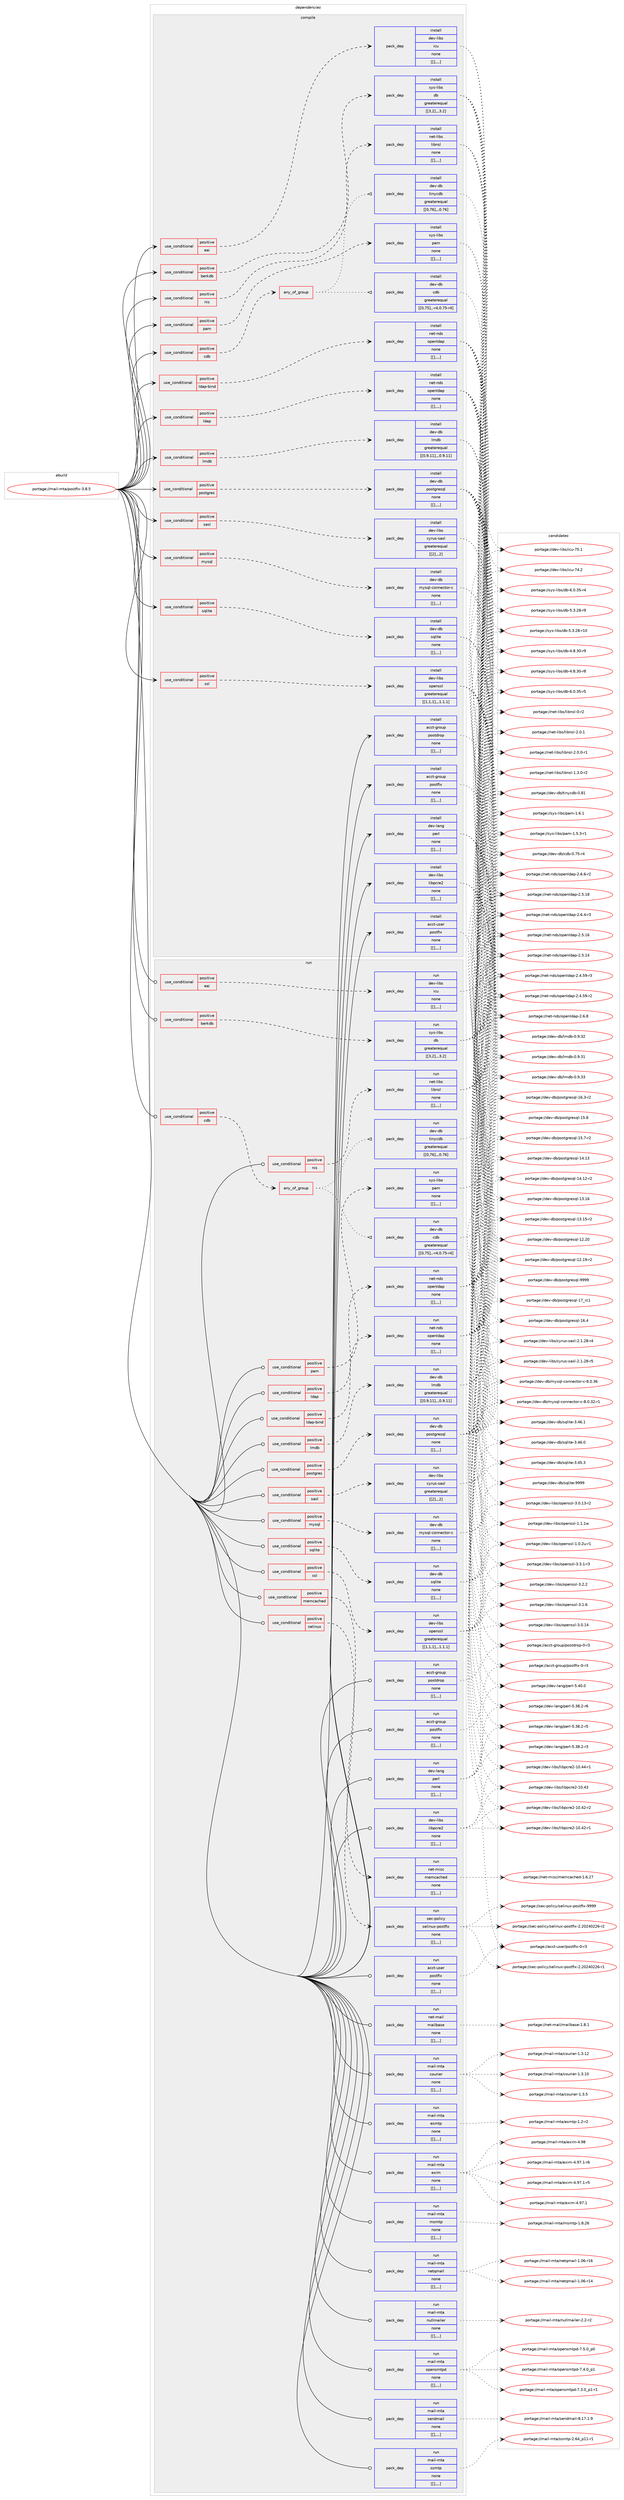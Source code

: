 digraph prolog {

# *************
# Graph options
# *************

newrank=true;
concentrate=true;
compound=true;
graph [rankdir=LR,fontname=Helvetica,fontsize=10,ranksep=1.5];#, ranksep=2.5, nodesep=0.2];
edge  [arrowhead=vee];
node  [fontname=Helvetica,fontsize=10];

# **********
# The ebuild
# **********

subgraph cluster_leftcol {
color=gray;
label=<<i>ebuild</i>>;
id [label="portage://mail-mta/postfix-3.8.5", color=red, width=4, href="../mail-mta/postfix-3.8.5.svg"];
}

# ****************
# The dependencies
# ****************

subgraph cluster_midcol {
color=gray;
label=<<i>dependencies</i>>;
subgraph cluster_compile {
fillcolor="#eeeeee";
style=filled;
label=<<i>compile</i>>;
subgraph cond73458 {
dependency295384 [label=<<TABLE BORDER="0" CELLBORDER="1" CELLSPACING="0" CELLPADDING="4"><TR><TD ROWSPAN="3" CELLPADDING="10">use_conditional</TD></TR><TR><TD>positive</TD></TR><TR><TD>berkdb</TD></TR></TABLE>>, shape=none, color=red];
subgraph pack219456 {
dependency295385 [label=<<TABLE BORDER="0" CELLBORDER="1" CELLSPACING="0" CELLPADDING="4" WIDTH="220"><TR><TD ROWSPAN="6" CELLPADDING="30">pack_dep</TD></TR><TR><TD WIDTH="110">install</TD></TR><TR><TD>sys-libs</TD></TR><TR><TD>db</TD></TR><TR><TD>greaterequal</TD></TR><TR><TD>[[3,2],,,3.2]</TD></TR></TABLE>>, shape=none, color=blue];
}
dependency295384:e -> dependency295385:w [weight=20,style="dashed",arrowhead="vee"];
}
id:e -> dependency295384:w [weight=20,style="solid",arrowhead="vee"];
subgraph cond73459 {
dependency295386 [label=<<TABLE BORDER="0" CELLBORDER="1" CELLSPACING="0" CELLPADDING="4"><TR><TD ROWSPAN="3" CELLPADDING="10">use_conditional</TD></TR><TR><TD>positive</TD></TR><TR><TD>cdb</TD></TR></TABLE>>, shape=none, color=red];
subgraph any2308 {
dependency295387 [label=<<TABLE BORDER="0" CELLBORDER="1" CELLSPACING="0" CELLPADDING="4"><TR><TD CELLPADDING="10">any_of_group</TD></TR></TABLE>>, shape=none, color=red];subgraph pack219457 {
dependency295388 [label=<<TABLE BORDER="0" CELLBORDER="1" CELLSPACING="0" CELLPADDING="4" WIDTH="220"><TR><TD ROWSPAN="6" CELLPADDING="30">pack_dep</TD></TR><TR><TD WIDTH="110">install</TD></TR><TR><TD>dev-db</TD></TR><TR><TD>tinycdb</TD></TR><TR><TD>greaterequal</TD></TR><TR><TD>[[0,76],,,0.76]</TD></TR></TABLE>>, shape=none, color=blue];
}
dependency295387:e -> dependency295388:w [weight=20,style="dotted",arrowhead="oinv"];
subgraph pack219458 {
dependency295389 [label=<<TABLE BORDER="0" CELLBORDER="1" CELLSPACING="0" CELLPADDING="4" WIDTH="220"><TR><TD ROWSPAN="6" CELLPADDING="30">pack_dep</TD></TR><TR><TD WIDTH="110">install</TD></TR><TR><TD>dev-db</TD></TR><TR><TD>cdb</TD></TR><TR><TD>greaterequal</TD></TR><TR><TD>[[0,75],,-r4,0.75-r4]</TD></TR></TABLE>>, shape=none, color=blue];
}
dependency295387:e -> dependency295389:w [weight=20,style="dotted",arrowhead="oinv"];
}
dependency295386:e -> dependency295387:w [weight=20,style="dashed",arrowhead="vee"];
}
id:e -> dependency295386:w [weight=20,style="solid",arrowhead="vee"];
subgraph cond73460 {
dependency295390 [label=<<TABLE BORDER="0" CELLBORDER="1" CELLSPACING="0" CELLPADDING="4"><TR><TD ROWSPAN="3" CELLPADDING="10">use_conditional</TD></TR><TR><TD>positive</TD></TR><TR><TD>eai</TD></TR></TABLE>>, shape=none, color=red];
subgraph pack219459 {
dependency295391 [label=<<TABLE BORDER="0" CELLBORDER="1" CELLSPACING="0" CELLPADDING="4" WIDTH="220"><TR><TD ROWSPAN="6" CELLPADDING="30">pack_dep</TD></TR><TR><TD WIDTH="110">install</TD></TR><TR><TD>dev-libs</TD></TR><TR><TD>icu</TD></TR><TR><TD>none</TD></TR><TR><TD>[[],,,,]</TD></TR></TABLE>>, shape=none, color=blue];
}
dependency295390:e -> dependency295391:w [weight=20,style="dashed",arrowhead="vee"];
}
id:e -> dependency295390:w [weight=20,style="solid",arrowhead="vee"];
subgraph cond73461 {
dependency295392 [label=<<TABLE BORDER="0" CELLBORDER="1" CELLSPACING="0" CELLPADDING="4"><TR><TD ROWSPAN="3" CELLPADDING="10">use_conditional</TD></TR><TR><TD>positive</TD></TR><TR><TD>ldap</TD></TR></TABLE>>, shape=none, color=red];
subgraph pack219460 {
dependency295393 [label=<<TABLE BORDER="0" CELLBORDER="1" CELLSPACING="0" CELLPADDING="4" WIDTH="220"><TR><TD ROWSPAN="6" CELLPADDING="30">pack_dep</TD></TR><TR><TD WIDTH="110">install</TD></TR><TR><TD>net-nds</TD></TR><TR><TD>openldap</TD></TR><TR><TD>none</TD></TR><TR><TD>[[],,,,]</TD></TR></TABLE>>, shape=none, color=blue];
}
dependency295392:e -> dependency295393:w [weight=20,style="dashed",arrowhead="vee"];
}
id:e -> dependency295392:w [weight=20,style="solid",arrowhead="vee"];
subgraph cond73462 {
dependency295394 [label=<<TABLE BORDER="0" CELLBORDER="1" CELLSPACING="0" CELLPADDING="4"><TR><TD ROWSPAN="3" CELLPADDING="10">use_conditional</TD></TR><TR><TD>positive</TD></TR><TR><TD>ldap-bind</TD></TR></TABLE>>, shape=none, color=red];
subgraph pack219461 {
dependency295395 [label=<<TABLE BORDER="0" CELLBORDER="1" CELLSPACING="0" CELLPADDING="4" WIDTH="220"><TR><TD ROWSPAN="6" CELLPADDING="30">pack_dep</TD></TR><TR><TD WIDTH="110">install</TD></TR><TR><TD>net-nds</TD></TR><TR><TD>openldap</TD></TR><TR><TD>none</TD></TR><TR><TD>[[],,,,]</TD></TR></TABLE>>, shape=none, color=blue];
}
dependency295394:e -> dependency295395:w [weight=20,style="dashed",arrowhead="vee"];
}
id:e -> dependency295394:w [weight=20,style="solid",arrowhead="vee"];
subgraph cond73463 {
dependency295396 [label=<<TABLE BORDER="0" CELLBORDER="1" CELLSPACING="0" CELLPADDING="4"><TR><TD ROWSPAN="3" CELLPADDING="10">use_conditional</TD></TR><TR><TD>positive</TD></TR><TR><TD>lmdb</TD></TR></TABLE>>, shape=none, color=red];
subgraph pack219462 {
dependency295397 [label=<<TABLE BORDER="0" CELLBORDER="1" CELLSPACING="0" CELLPADDING="4" WIDTH="220"><TR><TD ROWSPAN="6" CELLPADDING="30">pack_dep</TD></TR><TR><TD WIDTH="110">install</TD></TR><TR><TD>dev-db</TD></TR><TR><TD>lmdb</TD></TR><TR><TD>greaterequal</TD></TR><TR><TD>[[0,9,11],,,0.9.11]</TD></TR></TABLE>>, shape=none, color=blue];
}
dependency295396:e -> dependency295397:w [weight=20,style="dashed",arrowhead="vee"];
}
id:e -> dependency295396:w [weight=20,style="solid",arrowhead="vee"];
subgraph cond73464 {
dependency295398 [label=<<TABLE BORDER="0" CELLBORDER="1" CELLSPACING="0" CELLPADDING="4"><TR><TD ROWSPAN="3" CELLPADDING="10">use_conditional</TD></TR><TR><TD>positive</TD></TR><TR><TD>mysql</TD></TR></TABLE>>, shape=none, color=red];
subgraph pack219463 {
dependency295399 [label=<<TABLE BORDER="0" CELLBORDER="1" CELLSPACING="0" CELLPADDING="4" WIDTH="220"><TR><TD ROWSPAN="6" CELLPADDING="30">pack_dep</TD></TR><TR><TD WIDTH="110">install</TD></TR><TR><TD>dev-db</TD></TR><TR><TD>mysql-connector-c</TD></TR><TR><TD>none</TD></TR><TR><TD>[[],,,,]</TD></TR></TABLE>>, shape=none, color=blue];
}
dependency295398:e -> dependency295399:w [weight=20,style="dashed",arrowhead="vee"];
}
id:e -> dependency295398:w [weight=20,style="solid",arrowhead="vee"];
subgraph cond73465 {
dependency295400 [label=<<TABLE BORDER="0" CELLBORDER="1" CELLSPACING="0" CELLPADDING="4"><TR><TD ROWSPAN="3" CELLPADDING="10">use_conditional</TD></TR><TR><TD>positive</TD></TR><TR><TD>nis</TD></TR></TABLE>>, shape=none, color=red];
subgraph pack219464 {
dependency295401 [label=<<TABLE BORDER="0" CELLBORDER="1" CELLSPACING="0" CELLPADDING="4" WIDTH="220"><TR><TD ROWSPAN="6" CELLPADDING="30">pack_dep</TD></TR><TR><TD WIDTH="110">install</TD></TR><TR><TD>net-libs</TD></TR><TR><TD>libnsl</TD></TR><TR><TD>none</TD></TR><TR><TD>[[],,,,]</TD></TR></TABLE>>, shape=none, color=blue];
}
dependency295400:e -> dependency295401:w [weight=20,style="dashed",arrowhead="vee"];
}
id:e -> dependency295400:w [weight=20,style="solid",arrowhead="vee"];
subgraph cond73466 {
dependency295402 [label=<<TABLE BORDER="0" CELLBORDER="1" CELLSPACING="0" CELLPADDING="4"><TR><TD ROWSPAN="3" CELLPADDING="10">use_conditional</TD></TR><TR><TD>positive</TD></TR><TR><TD>pam</TD></TR></TABLE>>, shape=none, color=red];
subgraph pack219465 {
dependency295403 [label=<<TABLE BORDER="0" CELLBORDER="1" CELLSPACING="0" CELLPADDING="4" WIDTH="220"><TR><TD ROWSPAN="6" CELLPADDING="30">pack_dep</TD></TR><TR><TD WIDTH="110">install</TD></TR><TR><TD>sys-libs</TD></TR><TR><TD>pam</TD></TR><TR><TD>none</TD></TR><TR><TD>[[],,,,]</TD></TR></TABLE>>, shape=none, color=blue];
}
dependency295402:e -> dependency295403:w [weight=20,style="dashed",arrowhead="vee"];
}
id:e -> dependency295402:w [weight=20,style="solid",arrowhead="vee"];
subgraph cond73467 {
dependency295404 [label=<<TABLE BORDER="0" CELLBORDER="1" CELLSPACING="0" CELLPADDING="4"><TR><TD ROWSPAN="3" CELLPADDING="10">use_conditional</TD></TR><TR><TD>positive</TD></TR><TR><TD>postgres</TD></TR></TABLE>>, shape=none, color=red];
subgraph pack219466 {
dependency295405 [label=<<TABLE BORDER="0" CELLBORDER="1" CELLSPACING="0" CELLPADDING="4" WIDTH="220"><TR><TD ROWSPAN="6" CELLPADDING="30">pack_dep</TD></TR><TR><TD WIDTH="110">install</TD></TR><TR><TD>dev-db</TD></TR><TR><TD>postgresql</TD></TR><TR><TD>none</TD></TR><TR><TD>[[],,,,]</TD></TR></TABLE>>, shape=none, color=blue];
}
dependency295404:e -> dependency295405:w [weight=20,style="dashed",arrowhead="vee"];
}
id:e -> dependency295404:w [weight=20,style="solid",arrowhead="vee"];
subgraph cond73468 {
dependency295406 [label=<<TABLE BORDER="0" CELLBORDER="1" CELLSPACING="0" CELLPADDING="4"><TR><TD ROWSPAN="3" CELLPADDING="10">use_conditional</TD></TR><TR><TD>positive</TD></TR><TR><TD>sasl</TD></TR></TABLE>>, shape=none, color=red];
subgraph pack219467 {
dependency295407 [label=<<TABLE BORDER="0" CELLBORDER="1" CELLSPACING="0" CELLPADDING="4" WIDTH="220"><TR><TD ROWSPAN="6" CELLPADDING="30">pack_dep</TD></TR><TR><TD WIDTH="110">install</TD></TR><TR><TD>dev-libs</TD></TR><TR><TD>cyrus-sasl</TD></TR><TR><TD>greaterequal</TD></TR><TR><TD>[[2],,,2]</TD></TR></TABLE>>, shape=none, color=blue];
}
dependency295406:e -> dependency295407:w [weight=20,style="dashed",arrowhead="vee"];
}
id:e -> dependency295406:w [weight=20,style="solid",arrowhead="vee"];
subgraph cond73469 {
dependency295408 [label=<<TABLE BORDER="0" CELLBORDER="1" CELLSPACING="0" CELLPADDING="4"><TR><TD ROWSPAN="3" CELLPADDING="10">use_conditional</TD></TR><TR><TD>positive</TD></TR><TR><TD>sqlite</TD></TR></TABLE>>, shape=none, color=red];
subgraph pack219468 {
dependency295409 [label=<<TABLE BORDER="0" CELLBORDER="1" CELLSPACING="0" CELLPADDING="4" WIDTH="220"><TR><TD ROWSPAN="6" CELLPADDING="30">pack_dep</TD></TR><TR><TD WIDTH="110">install</TD></TR><TR><TD>dev-db</TD></TR><TR><TD>sqlite</TD></TR><TR><TD>none</TD></TR><TR><TD>[[],,,,]</TD></TR></TABLE>>, shape=none, color=blue];
}
dependency295408:e -> dependency295409:w [weight=20,style="dashed",arrowhead="vee"];
}
id:e -> dependency295408:w [weight=20,style="solid",arrowhead="vee"];
subgraph cond73470 {
dependency295410 [label=<<TABLE BORDER="0" CELLBORDER="1" CELLSPACING="0" CELLPADDING="4"><TR><TD ROWSPAN="3" CELLPADDING="10">use_conditional</TD></TR><TR><TD>positive</TD></TR><TR><TD>ssl</TD></TR></TABLE>>, shape=none, color=red];
subgraph pack219469 {
dependency295411 [label=<<TABLE BORDER="0" CELLBORDER="1" CELLSPACING="0" CELLPADDING="4" WIDTH="220"><TR><TD ROWSPAN="6" CELLPADDING="30">pack_dep</TD></TR><TR><TD WIDTH="110">install</TD></TR><TR><TD>dev-libs</TD></TR><TR><TD>openssl</TD></TR><TR><TD>greaterequal</TD></TR><TR><TD>[[1,1,1],,,1.1.1]</TD></TR></TABLE>>, shape=none, color=blue];
}
dependency295410:e -> dependency295411:w [weight=20,style="dashed",arrowhead="vee"];
}
id:e -> dependency295410:w [weight=20,style="solid",arrowhead="vee"];
subgraph pack219470 {
dependency295412 [label=<<TABLE BORDER="0" CELLBORDER="1" CELLSPACING="0" CELLPADDING="4" WIDTH="220"><TR><TD ROWSPAN="6" CELLPADDING="30">pack_dep</TD></TR><TR><TD WIDTH="110">install</TD></TR><TR><TD>acct-group</TD></TR><TR><TD>postdrop</TD></TR><TR><TD>none</TD></TR><TR><TD>[[],,,,]</TD></TR></TABLE>>, shape=none, color=blue];
}
id:e -> dependency295412:w [weight=20,style="solid",arrowhead="vee"];
subgraph pack219471 {
dependency295413 [label=<<TABLE BORDER="0" CELLBORDER="1" CELLSPACING="0" CELLPADDING="4" WIDTH="220"><TR><TD ROWSPAN="6" CELLPADDING="30">pack_dep</TD></TR><TR><TD WIDTH="110">install</TD></TR><TR><TD>acct-group</TD></TR><TR><TD>postfix</TD></TR><TR><TD>none</TD></TR><TR><TD>[[],,,,]</TD></TR></TABLE>>, shape=none, color=blue];
}
id:e -> dependency295413:w [weight=20,style="solid",arrowhead="vee"];
subgraph pack219472 {
dependency295414 [label=<<TABLE BORDER="0" CELLBORDER="1" CELLSPACING="0" CELLPADDING="4" WIDTH="220"><TR><TD ROWSPAN="6" CELLPADDING="30">pack_dep</TD></TR><TR><TD WIDTH="110">install</TD></TR><TR><TD>acct-user</TD></TR><TR><TD>postfix</TD></TR><TR><TD>none</TD></TR><TR><TD>[[],,,,]</TD></TR></TABLE>>, shape=none, color=blue];
}
id:e -> dependency295414:w [weight=20,style="solid",arrowhead="vee"];
subgraph pack219473 {
dependency295415 [label=<<TABLE BORDER="0" CELLBORDER="1" CELLSPACING="0" CELLPADDING="4" WIDTH="220"><TR><TD ROWSPAN="6" CELLPADDING="30">pack_dep</TD></TR><TR><TD WIDTH="110">install</TD></TR><TR><TD>dev-lang</TD></TR><TR><TD>perl</TD></TR><TR><TD>none</TD></TR><TR><TD>[[],,,,]</TD></TR></TABLE>>, shape=none, color=blue];
}
id:e -> dependency295415:w [weight=20,style="solid",arrowhead="vee"];
subgraph pack219474 {
dependency295416 [label=<<TABLE BORDER="0" CELLBORDER="1" CELLSPACING="0" CELLPADDING="4" WIDTH="220"><TR><TD ROWSPAN="6" CELLPADDING="30">pack_dep</TD></TR><TR><TD WIDTH="110">install</TD></TR><TR><TD>dev-libs</TD></TR><TR><TD>libpcre2</TD></TR><TR><TD>none</TD></TR><TR><TD>[[],,,,]</TD></TR></TABLE>>, shape=none, color=blue];
}
id:e -> dependency295416:w [weight=20,style="solid",arrowhead="vee"];
}
subgraph cluster_compileandrun {
fillcolor="#eeeeee";
style=filled;
label=<<i>compile and run</i>>;
}
subgraph cluster_run {
fillcolor="#eeeeee";
style=filled;
label=<<i>run</i>>;
subgraph cond73471 {
dependency295417 [label=<<TABLE BORDER="0" CELLBORDER="1" CELLSPACING="0" CELLPADDING="4"><TR><TD ROWSPAN="3" CELLPADDING="10">use_conditional</TD></TR><TR><TD>positive</TD></TR><TR><TD>berkdb</TD></TR></TABLE>>, shape=none, color=red];
subgraph pack219475 {
dependency295418 [label=<<TABLE BORDER="0" CELLBORDER="1" CELLSPACING="0" CELLPADDING="4" WIDTH="220"><TR><TD ROWSPAN="6" CELLPADDING="30">pack_dep</TD></TR><TR><TD WIDTH="110">run</TD></TR><TR><TD>sys-libs</TD></TR><TR><TD>db</TD></TR><TR><TD>greaterequal</TD></TR><TR><TD>[[3,2],,,3.2]</TD></TR></TABLE>>, shape=none, color=blue];
}
dependency295417:e -> dependency295418:w [weight=20,style="dashed",arrowhead="vee"];
}
id:e -> dependency295417:w [weight=20,style="solid",arrowhead="odot"];
subgraph cond73472 {
dependency295419 [label=<<TABLE BORDER="0" CELLBORDER="1" CELLSPACING="0" CELLPADDING="4"><TR><TD ROWSPAN="3" CELLPADDING="10">use_conditional</TD></TR><TR><TD>positive</TD></TR><TR><TD>cdb</TD></TR></TABLE>>, shape=none, color=red];
subgraph any2309 {
dependency295420 [label=<<TABLE BORDER="0" CELLBORDER="1" CELLSPACING="0" CELLPADDING="4"><TR><TD CELLPADDING="10">any_of_group</TD></TR></TABLE>>, shape=none, color=red];subgraph pack219476 {
dependency295421 [label=<<TABLE BORDER="0" CELLBORDER="1" CELLSPACING="0" CELLPADDING="4" WIDTH="220"><TR><TD ROWSPAN="6" CELLPADDING="30">pack_dep</TD></TR><TR><TD WIDTH="110">run</TD></TR><TR><TD>dev-db</TD></TR><TR><TD>tinycdb</TD></TR><TR><TD>greaterequal</TD></TR><TR><TD>[[0,76],,,0.76]</TD></TR></TABLE>>, shape=none, color=blue];
}
dependency295420:e -> dependency295421:w [weight=20,style="dotted",arrowhead="oinv"];
subgraph pack219477 {
dependency295422 [label=<<TABLE BORDER="0" CELLBORDER="1" CELLSPACING="0" CELLPADDING="4" WIDTH="220"><TR><TD ROWSPAN="6" CELLPADDING="30">pack_dep</TD></TR><TR><TD WIDTH="110">run</TD></TR><TR><TD>dev-db</TD></TR><TR><TD>cdb</TD></TR><TR><TD>greaterequal</TD></TR><TR><TD>[[0,75],,-r4,0.75-r4]</TD></TR></TABLE>>, shape=none, color=blue];
}
dependency295420:e -> dependency295422:w [weight=20,style="dotted",arrowhead="oinv"];
}
dependency295419:e -> dependency295420:w [weight=20,style="dashed",arrowhead="vee"];
}
id:e -> dependency295419:w [weight=20,style="solid",arrowhead="odot"];
subgraph cond73473 {
dependency295423 [label=<<TABLE BORDER="0" CELLBORDER="1" CELLSPACING="0" CELLPADDING="4"><TR><TD ROWSPAN="3" CELLPADDING="10">use_conditional</TD></TR><TR><TD>positive</TD></TR><TR><TD>eai</TD></TR></TABLE>>, shape=none, color=red];
subgraph pack219478 {
dependency295424 [label=<<TABLE BORDER="0" CELLBORDER="1" CELLSPACING="0" CELLPADDING="4" WIDTH="220"><TR><TD ROWSPAN="6" CELLPADDING="30">pack_dep</TD></TR><TR><TD WIDTH="110">run</TD></TR><TR><TD>dev-libs</TD></TR><TR><TD>icu</TD></TR><TR><TD>none</TD></TR><TR><TD>[[],,,,]</TD></TR></TABLE>>, shape=none, color=blue];
}
dependency295423:e -> dependency295424:w [weight=20,style="dashed",arrowhead="vee"];
}
id:e -> dependency295423:w [weight=20,style="solid",arrowhead="odot"];
subgraph cond73474 {
dependency295425 [label=<<TABLE BORDER="0" CELLBORDER="1" CELLSPACING="0" CELLPADDING="4"><TR><TD ROWSPAN="3" CELLPADDING="10">use_conditional</TD></TR><TR><TD>positive</TD></TR><TR><TD>ldap</TD></TR></TABLE>>, shape=none, color=red];
subgraph pack219479 {
dependency295426 [label=<<TABLE BORDER="0" CELLBORDER="1" CELLSPACING="0" CELLPADDING="4" WIDTH="220"><TR><TD ROWSPAN="6" CELLPADDING="30">pack_dep</TD></TR><TR><TD WIDTH="110">run</TD></TR><TR><TD>net-nds</TD></TR><TR><TD>openldap</TD></TR><TR><TD>none</TD></TR><TR><TD>[[],,,,]</TD></TR></TABLE>>, shape=none, color=blue];
}
dependency295425:e -> dependency295426:w [weight=20,style="dashed",arrowhead="vee"];
}
id:e -> dependency295425:w [weight=20,style="solid",arrowhead="odot"];
subgraph cond73475 {
dependency295427 [label=<<TABLE BORDER="0" CELLBORDER="1" CELLSPACING="0" CELLPADDING="4"><TR><TD ROWSPAN="3" CELLPADDING="10">use_conditional</TD></TR><TR><TD>positive</TD></TR><TR><TD>ldap-bind</TD></TR></TABLE>>, shape=none, color=red];
subgraph pack219480 {
dependency295428 [label=<<TABLE BORDER="0" CELLBORDER="1" CELLSPACING="0" CELLPADDING="4" WIDTH="220"><TR><TD ROWSPAN="6" CELLPADDING="30">pack_dep</TD></TR><TR><TD WIDTH="110">run</TD></TR><TR><TD>net-nds</TD></TR><TR><TD>openldap</TD></TR><TR><TD>none</TD></TR><TR><TD>[[],,,,]</TD></TR></TABLE>>, shape=none, color=blue];
}
dependency295427:e -> dependency295428:w [weight=20,style="dashed",arrowhead="vee"];
}
id:e -> dependency295427:w [weight=20,style="solid",arrowhead="odot"];
subgraph cond73476 {
dependency295429 [label=<<TABLE BORDER="0" CELLBORDER="1" CELLSPACING="0" CELLPADDING="4"><TR><TD ROWSPAN="3" CELLPADDING="10">use_conditional</TD></TR><TR><TD>positive</TD></TR><TR><TD>lmdb</TD></TR></TABLE>>, shape=none, color=red];
subgraph pack219481 {
dependency295430 [label=<<TABLE BORDER="0" CELLBORDER="1" CELLSPACING="0" CELLPADDING="4" WIDTH="220"><TR><TD ROWSPAN="6" CELLPADDING="30">pack_dep</TD></TR><TR><TD WIDTH="110">run</TD></TR><TR><TD>dev-db</TD></TR><TR><TD>lmdb</TD></TR><TR><TD>greaterequal</TD></TR><TR><TD>[[0,9,11],,,0.9.11]</TD></TR></TABLE>>, shape=none, color=blue];
}
dependency295429:e -> dependency295430:w [weight=20,style="dashed",arrowhead="vee"];
}
id:e -> dependency295429:w [weight=20,style="solid",arrowhead="odot"];
subgraph cond73477 {
dependency295431 [label=<<TABLE BORDER="0" CELLBORDER="1" CELLSPACING="0" CELLPADDING="4"><TR><TD ROWSPAN="3" CELLPADDING="10">use_conditional</TD></TR><TR><TD>positive</TD></TR><TR><TD>memcached</TD></TR></TABLE>>, shape=none, color=red];
subgraph pack219482 {
dependency295432 [label=<<TABLE BORDER="0" CELLBORDER="1" CELLSPACING="0" CELLPADDING="4" WIDTH="220"><TR><TD ROWSPAN="6" CELLPADDING="30">pack_dep</TD></TR><TR><TD WIDTH="110">run</TD></TR><TR><TD>net-misc</TD></TR><TR><TD>memcached</TD></TR><TR><TD>none</TD></TR><TR><TD>[[],,,,]</TD></TR></TABLE>>, shape=none, color=blue];
}
dependency295431:e -> dependency295432:w [weight=20,style="dashed",arrowhead="vee"];
}
id:e -> dependency295431:w [weight=20,style="solid",arrowhead="odot"];
subgraph cond73478 {
dependency295433 [label=<<TABLE BORDER="0" CELLBORDER="1" CELLSPACING="0" CELLPADDING="4"><TR><TD ROWSPAN="3" CELLPADDING="10">use_conditional</TD></TR><TR><TD>positive</TD></TR><TR><TD>mysql</TD></TR></TABLE>>, shape=none, color=red];
subgraph pack219483 {
dependency295434 [label=<<TABLE BORDER="0" CELLBORDER="1" CELLSPACING="0" CELLPADDING="4" WIDTH="220"><TR><TD ROWSPAN="6" CELLPADDING="30">pack_dep</TD></TR><TR><TD WIDTH="110">run</TD></TR><TR><TD>dev-db</TD></TR><TR><TD>mysql-connector-c</TD></TR><TR><TD>none</TD></TR><TR><TD>[[],,,,]</TD></TR></TABLE>>, shape=none, color=blue];
}
dependency295433:e -> dependency295434:w [weight=20,style="dashed",arrowhead="vee"];
}
id:e -> dependency295433:w [weight=20,style="solid",arrowhead="odot"];
subgraph cond73479 {
dependency295435 [label=<<TABLE BORDER="0" CELLBORDER="1" CELLSPACING="0" CELLPADDING="4"><TR><TD ROWSPAN="3" CELLPADDING="10">use_conditional</TD></TR><TR><TD>positive</TD></TR><TR><TD>nis</TD></TR></TABLE>>, shape=none, color=red];
subgraph pack219484 {
dependency295436 [label=<<TABLE BORDER="0" CELLBORDER="1" CELLSPACING="0" CELLPADDING="4" WIDTH="220"><TR><TD ROWSPAN="6" CELLPADDING="30">pack_dep</TD></TR><TR><TD WIDTH="110">run</TD></TR><TR><TD>net-libs</TD></TR><TR><TD>libnsl</TD></TR><TR><TD>none</TD></TR><TR><TD>[[],,,,]</TD></TR></TABLE>>, shape=none, color=blue];
}
dependency295435:e -> dependency295436:w [weight=20,style="dashed",arrowhead="vee"];
}
id:e -> dependency295435:w [weight=20,style="solid",arrowhead="odot"];
subgraph cond73480 {
dependency295437 [label=<<TABLE BORDER="0" CELLBORDER="1" CELLSPACING="0" CELLPADDING="4"><TR><TD ROWSPAN="3" CELLPADDING="10">use_conditional</TD></TR><TR><TD>positive</TD></TR><TR><TD>pam</TD></TR></TABLE>>, shape=none, color=red];
subgraph pack219485 {
dependency295438 [label=<<TABLE BORDER="0" CELLBORDER="1" CELLSPACING="0" CELLPADDING="4" WIDTH="220"><TR><TD ROWSPAN="6" CELLPADDING="30">pack_dep</TD></TR><TR><TD WIDTH="110">run</TD></TR><TR><TD>sys-libs</TD></TR><TR><TD>pam</TD></TR><TR><TD>none</TD></TR><TR><TD>[[],,,,]</TD></TR></TABLE>>, shape=none, color=blue];
}
dependency295437:e -> dependency295438:w [weight=20,style="dashed",arrowhead="vee"];
}
id:e -> dependency295437:w [weight=20,style="solid",arrowhead="odot"];
subgraph cond73481 {
dependency295439 [label=<<TABLE BORDER="0" CELLBORDER="1" CELLSPACING="0" CELLPADDING="4"><TR><TD ROWSPAN="3" CELLPADDING="10">use_conditional</TD></TR><TR><TD>positive</TD></TR><TR><TD>postgres</TD></TR></TABLE>>, shape=none, color=red];
subgraph pack219486 {
dependency295440 [label=<<TABLE BORDER="0" CELLBORDER="1" CELLSPACING="0" CELLPADDING="4" WIDTH="220"><TR><TD ROWSPAN="6" CELLPADDING="30">pack_dep</TD></TR><TR><TD WIDTH="110">run</TD></TR><TR><TD>dev-db</TD></TR><TR><TD>postgresql</TD></TR><TR><TD>none</TD></TR><TR><TD>[[],,,,]</TD></TR></TABLE>>, shape=none, color=blue];
}
dependency295439:e -> dependency295440:w [weight=20,style="dashed",arrowhead="vee"];
}
id:e -> dependency295439:w [weight=20,style="solid",arrowhead="odot"];
subgraph cond73482 {
dependency295441 [label=<<TABLE BORDER="0" CELLBORDER="1" CELLSPACING="0" CELLPADDING="4"><TR><TD ROWSPAN="3" CELLPADDING="10">use_conditional</TD></TR><TR><TD>positive</TD></TR><TR><TD>sasl</TD></TR></TABLE>>, shape=none, color=red];
subgraph pack219487 {
dependency295442 [label=<<TABLE BORDER="0" CELLBORDER="1" CELLSPACING="0" CELLPADDING="4" WIDTH="220"><TR><TD ROWSPAN="6" CELLPADDING="30">pack_dep</TD></TR><TR><TD WIDTH="110">run</TD></TR><TR><TD>dev-libs</TD></TR><TR><TD>cyrus-sasl</TD></TR><TR><TD>greaterequal</TD></TR><TR><TD>[[2],,,2]</TD></TR></TABLE>>, shape=none, color=blue];
}
dependency295441:e -> dependency295442:w [weight=20,style="dashed",arrowhead="vee"];
}
id:e -> dependency295441:w [weight=20,style="solid",arrowhead="odot"];
subgraph cond73483 {
dependency295443 [label=<<TABLE BORDER="0" CELLBORDER="1" CELLSPACING="0" CELLPADDING="4"><TR><TD ROWSPAN="3" CELLPADDING="10">use_conditional</TD></TR><TR><TD>positive</TD></TR><TR><TD>selinux</TD></TR></TABLE>>, shape=none, color=red];
subgraph pack219488 {
dependency295444 [label=<<TABLE BORDER="0" CELLBORDER="1" CELLSPACING="0" CELLPADDING="4" WIDTH="220"><TR><TD ROWSPAN="6" CELLPADDING="30">pack_dep</TD></TR><TR><TD WIDTH="110">run</TD></TR><TR><TD>sec-policy</TD></TR><TR><TD>selinux-postfix</TD></TR><TR><TD>none</TD></TR><TR><TD>[[],,,,]</TD></TR></TABLE>>, shape=none, color=blue];
}
dependency295443:e -> dependency295444:w [weight=20,style="dashed",arrowhead="vee"];
}
id:e -> dependency295443:w [weight=20,style="solid",arrowhead="odot"];
subgraph cond73484 {
dependency295445 [label=<<TABLE BORDER="0" CELLBORDER="1" CELLSPACING="0" CELLPADDING="4"><TR><TD ROWSPAN="3" CELLPADDING="10">use_conditional</TD></TR><TR><TD>positive</TD></TR><TR><TD>sqlite</TD></TR></TABLE>>, shape=none, color=red];
subgraph pack219489 {
dependency295446 [label=<<TABLE BORDER="0" CELLBORDER="1" CELLSPACING="0" CELLPADDING="4" WIDTH="220"><TR><TD ROWSPAN="6" CELLPADDING="30">pack_dep</TD></TR><TR><TD WIDTH="110">run</TD></TR><TR><TD>dev-db</TD></TR><TR><TD>sqlite</TD></TR><TR><TD>none</TD></TR><TR><TD>[[],,,,]</TD></TR></TABLE>>, shape=none, color=blue];
}
dependency295445:e -> dependency295446:w [weight=20,style="dashed",arrowhead="vee"];
}
id:e -> dependency295445:w [weight=20,style="solid",arrowhead="odot"];
subgraph cond73485 {
dependency295447 [label=<<TABLE BORDER="0" CELLBORDER="1" CELLSPACING="0" CELLPADDING="4"><TR><TD ROWSPAN="3" CELLPADDING="10">use_conditional</TD></TR><TR><TD>positive</TD></TR><TR><TD>ssl</TD></TR></TABLE>>, shape=none, color=red];
subgraph pack219490 {
dependency295448 [label=<<TABLE BORDER="0" CELLBORDER="1" CELLSPACING="0" CELLPADDING="4" WIDTH="220"><TR><TD ROWSPAN="6" CELLPADDING="30">pack_dep</TD></TR><TR><TD WIDTH="110">run</TD></TR><TR><TD>dev-libs</TD></TR><TR><TD>openssl</TD></TR><TR><TD>greaterequal</TD></TR><TR><TD>[[1,1,1],,,1.1.1]</TD></TR></TABLE>>, shape=none, color=blue];
}
dependency295447:e -> dependency295448:w [weight=20,style="dashed",arrowhead="vee"];
}
id:e -> dependency295447:w [weight=20,style="solid",arrowhead="odot"];
subgraph pack219491 {
dependency295449 [label=<<TABLE BORDER="0" CELLBORDER="1" CELLSPACING="0" CELLPADDING="4" WIDTH="220"><TR><TD ROWSPAN="6" CELLPADDING="30">pack_dep</TD></TR><TR><TD WIDTH="110">run</TD></TR><TR><TD>acct-group</TD></TR><TR><TD>postdrop</TD></TR><TR><TD>none</TD></TR><TR><TD>[[],,,,]</TD></TR></TABLE>>, shape=none, color=blue];
}
id:e -> dependency295449:w [weight=20,style="solid",arrowhead="odot"];
subgraph pack219492 {
dependency295450 [label=<<TABLE BORDER="0" CELLBORDER="1" CELLSPACING="0" CELLPADDING="4" WIDTH="220"><TR><TD ROWSPAN="6" CELLPADDING="30">pack_dep</TD></TR><TR><TD WIDTH="110">run</TD></TR><TR><TD>acct-group</TD></TR><TR><TD>postfix</TD></TR><TR><TD>none</TD></TR><TR><TD>[[],,,,]</TD></TR></TABLE>>, shape=none, color=blue];
}
id:e -> dependency295450:w [weight=20,style="solid",arrowhead="odot"];
subgraph pack219493 {
dependency295451 [label=<<TABLE BORDER="0" CELLBORDER="1" CELLSPACING="0" CELLPADDING="4" WIDTH="220"><TR><TD ROWSPAN="6" CELLPADDING="30">pack_dep</TD></TR><TR><TD WIDTH="110">run</TD></TR><TR><TD>acct-user</TD></TR><TR><TD>postfix</TD></TR><TR><TD>none</TD></TR><TR><TD>[[],,,,]</TD></TR></TABLE>>, shape=none, color=blue];
}
id:e -> dependency295451:w [weight=20,style="solid",arrowhead="odot"];
subgraph pack219494 {
dependency295452 [label=<<TABLE BORDER="0" CELLBORDER="1" CELLSPACING="0" CELLPADDING="4" WIDTH="220"><TR><TD ROWSPAN="6" CELLPADDING="30">pack_dep</TD></TR><TR><TD WIDTH="110">run</TD></TR><TR><TD>dev-lang</TD></TR><TR><TD>perl</TD></TR><TR><TD>none</TD></TR><TR><TD>[[],,,,]</TD></TR></TABLE>>, shape=none, color=blue];
}
id:e -> dependency295452:w [weight=20,style="solid",arrowhead="odot"];
subgraph pack219495 {
dependency295453 [label=<<TABLE BORDER="0" CELLBORDER="1" CELLSPACING="0" CELLPADDING="4" WIDTH="220"><TR><TD ROWSPAN="6" CELLPADDING="30">pack_dep</TD></TR><TR><TD WIDTH="110">run</TD></TR><TR><TD>dev-libs</TD></TR><TR><TD>libpcre2</TD></TR><TR><TD>none</TD></TR><TR><TD>[[],,,,]</TD></TR></TABLE>>, shape=none, color=blue];
}
id:e -> dependency295453:w [weight=20,style="solid",arrowhead="odot"];
subgraph pack219496 {
dependency295454 [label=<<TABLE BORDER="0" CELLBORDER="1" CELLSPACING="0" CELLPADDING="4" WIDTH="220"><TR><TD ROWSPAN="6" CELLPADDING="30">pack_dep</TD></TR><TR><TD WIDTH="110">run</TD></TR><TR><TD>net-mail</TD></TR><TR><TD>mailbase</TD></TR><TR><TD>none</TD></TR><TR><TD>[[],,,,]</TD></TR></TABLE>>, shape=none, color=blue];
}
id:e -> dependency295454:w [weight=20,style="solid",arrowhead="odot"];
subgraph pack219497 {
dependency295455 [label=<<TABLE BORDER="0" CELLBORDER="1" CELLSPACING="0" CELLPADDING="4" WIDTH="220"><TR><TD ROWSPAN="6" CELLPADDING="30">pack_dep</TD></TR><TR><TD WIDTH="110">run</TD></TR><TR><TD>mail-mta</TD></TR><TR><TD>courier</TD></TR><TR><TD>none</TD></TR><TR><TD>[[],,,,]</TD></TR></TABLE>>, shape=none, color=blue];
}
id:e -> dependency295455:w [weight=20,style="solid",arrowhead="odot"];
subgraph pack219498 {
dependency295456 [label=<<TABLE BORDER="0" CELLBORDER="1" CELLSPACING="0" CELLPADDING="4" WIDTH="220"><TR><TD ROWSPAN="6" CELLPADDING="30">pack_dep</TD></TR><TR><TD WIDTH="110">run</TD></TR><TR><TD>mail-mta</TD></TR><TR><TD>esmtp</TD></TR><TR><TD>none</TD></TR><TR><TD>[[],,,,]</TD></TR></TABLE>>, shape=none, color=blue];
}
id:e -> dependency295456:w [weight=20,style="solid",arrowhead="odot"];
subgraph pack219499 {
dependency295457 [label=<<TABLE BORDER="0" CELLBORDER="1" CELLSPACING="0" CELLPADDING="4" WIDTH="220"><TR><TD ROWSPAN="6" CELLPADDING="30">pack_dep</TD></TR><TR><TD WIDTH="110">run</TD></TR><TR><TD>mail-mta</TD></TR><TR><TD>exim</TD></TR><TR><TD>none</TD></TR><TR><TD>[[],,,,]</TD></TR></TABLE>>, shape=none, color=blue];
}
id:e -> dependency295457:w [weight=20,style="solid",arrowhead="odot"];
subgraph pack219500 {
dependency295458 [label=<<TABLE BORDER="0" CELLBORDER="1" CELLSPACING="0" CELLPADDING="4" WIDTH="220"><TR><TD ROWSPAN="6" CELLPADDING="30">pack_dep</TD></TR><TR><TD WIDTH="110">run</TD></TR><TR><TD>mail-mta</TD></TR><TR><TD>msmtp</TD></TR><TR><TD>none</TD></TR><TR><TD>[[],,,,]</TD></TR></TABLE>>, shape=none, color=blue];
}
id:e -> dependency295458:w [weight=20,style="solid",arrowhead="odot"];
subgraph pack219501 {
dependency295459 [label=<<TABLE BORDER="0" CELLBORDER="1" CELLSPACING="0" CELLPADDING="4" WIDTH="220"><TR><TD ROWSPAN="6" CELLPADDING="30">pack_dep</TD></TR><TR><TD WIDTH="110">run</TD></TR><TR><TD>mail-mta</TD></TR><TR><TD>netqmail</TD></TR><TR><TD>none</TD></TR><TR><TD>[[],,,,]</TD></TR></TABLE>>, shape=none, color=blue];
}
id:e -> dependency295459:w [weight=20,style="solid",arrowhead="odot"];
subgraph pack219502 {
dependency295460 [label=<<TABLE BORDER="0" CELLBORDER="1" CELLSPACING="0" CELLPADDING="4" WIDTH="220"><TR><TD ROWSPAN="6" CELLPADDING="30">pack_dep</TD></TR><TR><TD WIDTH="110">run</TD></TR><TR><TD>mail-mta</TD></TR><TR><TD>nullmailer</TD></TR><TR><TD>none</TD></TR><TR><TD>[[],,,,]</TD></TR></TABLE>>, shape=none, color=blue];
}
id:e -> dependency295460:w [weight=20,style="solid",arrowhead="odot"];
subgraph pack219503 {
dependency295461 [label=<<TABLE BORDER="0" CELLBORDER="1" CELLSPACING="0" CELLPADDING="4" WIDTH="220"><TR><TD ROWSPAN="6" CELLPADDING="30">pack_dep</TD></TR><TR><TD WIDTH="110">run</TD></TR><TR><TD>mail-mta</TD></TR><TR><TD>opensmtpd</TD></TR><TR><TD>none</TD></TR><TR><TD>[[],,,,]</TD></TR></TABLE>>, shape=none, color=blue];
}
id:e -> dependency295461:w [weight=20,style="solid",arrowhead="odot"];
subgraph pack219504 {
dependency295462 [label=<<TABLE BORDER="0" CELLBORDER="1" CELLSPACING="0" CELLPADDING="4" WIDTH="220"><TR><TD ROWSPAN="6" CELLPADDING="30">pack_dep</TD></TR><TR><TD WIDTH="110">run</TD></TR><TR><TD>mail-mta</TD></TR><TR><TD>sendmail</TD></TR><TR><TD>none</TD></TR><TR><TD>[[],,,,]</TD></TR></TABLE>>, shape=none, color=blue];
}
id:e -> dependency295462:w [weight=20,style="solid",arrowhead="odot"];
subgraph pack219505 {
dependency295463 [label=<<TABLE BORDER="0" CELLBORDER="1" CELLSPACING="0" CELLPADDING="4" WIDTH="220"><TR><TD ROWSPAN="6" CELLPADDING="30">pack_dep</TD></TR><TR><TD WIDTH="110">run</TD></TR><TR><TD>mail-mta</TD></TR><TR><TD>ssmtp</TD></TR><TR><TD>none</TD></TR><TR><TD>[[],,,,]</TD></TR></TABLE>>, shape=none, color=blue];
}
id:e -> dependency295463:w [weight=20,style="solid",arrowhead="odot"];
}
}

# **************
# The candidates
# **************

subgraph cluster_choices {
rank=same;
color=gray;
label=<<i>candidates</i>>;

subgraph choice219456 {
color=black;
nodesep=1;
choice11512111545108105981154710098455446484651534511453 [label="portage://sys-libs/db-6.0.35-r5", color=red, width=4,href="../sys-libs/db-6.0.35-r5.svg"];
choice11512111545108105981154710098455446484651534511452 [label="portage://sys-libs/db-6.0.35-r4", color=red, width=4,href="../sys-libs/db-6.0.35-r4.svg"];
choice11512111545108105981154710098455346514650564511457 [label="portage://sys-libs/db-5.3.28-r9", color=red, width=4,href="../sys-libs/db-5.3.28-r9.svg"];
choice1151211154510810598115471009845534651465056451144948 [label="portage://sys-libs/db-5.3.28-r10", color=red, width=4,href="../sys-libs/db-5.3.28-r10.svg"];
choice11512111545108105981154710098455246564651484511457 [label="portage://sys-libs/db-4.8.30-r9", color=red, width=4,href="../sys-libs/db-4.8.30-r9.svg"];
choice11512111545108105981154710098455246564651484511456 [label="portage://sys-libs/db-4.8.30-r8", color=red, width=4,href="../sys-libs/db-4.8.30-r8.svg"];
dependency295385:e -> choice11512111545108105981154710098455446484651534511453:w [style=dotted,weight="100"];
dependency295385:e -> choice11512111545108105981154710098455446484651534511452:w [style=dotted,weight="100"];
dependency295385:e -> choice11512111545108105981154710098455346514650564511457:w [style=dotted,weight="100"];
dependency295385:e -> choice1151211154510810598115471009845534651465056451144948:w [style=dotted,weight="100"];
dependency295385:e -> choice11512111545108105981154710098455246564651484511457:w [style=dotted,weight="100"];
dependency295385:e -> choice11512111545108105981154710098455246564651484511456:w [style=dotted,weight="100"];
}
subgraph choice219457 {
color=black;
nodesep=1;
choice10010111845100984711610511012199100984548465649 [label="portage://dev-db/tinycdb-0.81", color=red, width=4,href="../dev-db/tinycdb-0.81.svg"];
dependency295388:e -> choice10010111845100984711610511012199100984548465649:w [style=dotted,weight="100"];
}
subgraph choice219458 {
color=black;
nodesep=1;
choice100101118451009847991009845484655534511452 [label="portage://dev-db/cdb-0.75-r4", color=red, width=4,href="../dev-db/cdb-0.75-r4.svg"];
dependency295389:e -> choice100101118451009847991009845484655534511452:w [style=dotted,weight="100"];
}
subgraph choice219459 {
color=black;
nodesep=1;
choice100101118451081059811547105991174555534649 [label="portage://dev-libs/icu-75.1", color=red, width=4,href="../dev-libs/icu-75.1.svg"];
choice100101118451081059811547105991174555524650 [label="portage://dev-libs/icu-74.2", color=red, width=4,href="../dev-libs/icu-74.2.svg"];
dependency295391:e -> choice100101118451081059811547105991174555534649:w [style=dotted,weight="100"];
dependency295391:e -> choice100101118451081059811547105991174555524650:w [style=dotted,weight="100"];
}
subgraph choice219460 {
color=black;
nodesep=1;
choice110101116451101001154711111210111010810097112455046544656 [label="portage://net-nds/openldap-2.6.8", color=red, width=4,href="../net-nds/openldap-2.6.8.svg"];
choice1101011164511010011547111112101110108100971124550465446544511450 [label="portage://net-nds/openldap-2.6.6-r2", color=red, width=4,href="../net-nds/openldap-2.6.6-r2.svg"];
choice1101011164511010011547111112101110108100971124550465446524511451 [label="portage://net-nds/openldap-2.6.4-r3", color=red, width=4,href="../net-nds/openldap-2.6.4-r3.svg"];
choice11010111645110100115471111121011101081009711245504653464956 [label="portage://net-nds/openldap-2.5.18", color=red, width=4,href="../net-nds/openldap-2.5.18.svg"];
choice11010111645110100115471111121011101081009711245504653464954 [label="portage://net-nds/openldap-2.5.16", color=red, width=4,href="../net-nds/openldap-2.5.16.svg"];
choice11010111645110100115471111121011101081009711245504653464952 [label="portage://net-nds/openldap-2.5.14", color=red, width=4,href="../net-nds/openldap-2.5.14.svg"];
choice110101116451101001154711111210111010810097112455046524653574511451 [label="portage://net-nds/openldap-2.4.59-r3", color=red, width=4,href="../net-nds/openldap-2.4.59-r3.svg"];
choice110101116451101001154711111210111010810097112455046524653574511450 [label="portage://net-nds/openldap-2.4.59-r2", color=red, width=4,href="../net-nds/openldap-2.4.59-r2.svg"];
dependency295393:e -> choice110101116451101001154711111210111010810097112455046544656:w [style=dotted,weight="100"];
dependency295393:e -> choice1101011164511010011547111112101110108100971124550465446544511450:w [style=dotted,weight="100"];
dependency295393:e -> choice1101011164511010011547111112101110108100971124550465446524511451:w [style=dotted,weight="100"];
dependency295393:e -> choice11010111645110100115471111121011101081009711245504653464956:w [style=dotted,weight="100"];
dependency295393:e -> choice11010111645110100115471111121011101081009711245504653464954:w [style=dotted,weight="100"];
dependency295393:e -> choice11010111645110100115471111121011101081009711245504653464952:w [style=dotted,weight="100"];
dependency295393:e -> choice110101116451101001154711111210111010810097112455046524653574511451:w [style=dotted,weight="100"];
dependency295393:e -> choice110101116451101001154711111210111010810097112455046524653574511450:w [style=dotted,weight="100"];
}
subgraph choice219461 {
color=black;
nodesep=1;
choice110101116451101001154711111210111010810097112455046544656 [label="portage://net-nds/openldap-2.6.8", color=red, width=4,href="../net-nds/openldap-2.6.8.svg"];
choice1101011164511010011547111112101110108100971124550465446544511450 [label="portage://net-nds/openldap-2.6.6-r2", color=red, width=4,href="../net-nds/openldap-2.6.6-r2.svg"];
choice1101011164511010011547111112101110108100971124550465446524511451 [label="portage://net-nds/openldap-2.6.4-r3", color=red, width=4,href="../net-nds/openldap-2.6.4-r3.svg"];
choice11010111645110100115471111121011101081009711245504653464956 [label="portage://net-nds/openldap-2.5.18", color=red, width=4,href="../net-nds/openldap-2.5.18.svg"];
choice11010111645110100115471111121011101081009711245504653464954 [label="portage://net-nds/openldap-2.5.16", color=red, width=4,href="../net-nds/openldap-2.5.16.svg"];
choice11010111645110100115471111121011101081009711245504653464952 [label="portage://net-nds/openldap-2.5.14", color=red, width=4,href="../net-nds/openldap-2.5.14.svg"];
choice110101116451101001154711111210111010810097112455046524653574511451 [label="portage://net-nds/openldap-2.4.59-r3", color=red, width=4,href="../net-nds/openldap-2.4.59-r3.svg"];
choice110101116451101001154711111210111010810097112455046524653574511450 [label="portage://net-nds/openldap-2.4.59-r2", color=red, width=4,href="../net-nds/openldap-2.4.59-r2.svg"];
dependency295395:e -> choice110101116451101001154711111210111010810097112455046544656:w [style=dotted,weight="100"];
dependency295395:e -> choice1101011164511010011547111112101110108100971124550465446544511450:w [style=dotted,weight="100"];
dependency295395:e -> choice1101011164511010011547111112101110108100971124550465446524511451:w [style=dotted,weight="100"];
dependency295395:e -> choice11010111645110100115471111121011101081009711245504653464956:w [style=dotted,weight="100"];
dependency295395:e -> choice11010111645110100115471111121011101081009711245504653464954:w [style=dotted,weight="100"];
dependency295395:e -> choice11010111645110100115471111121011101081009711245504653464952:w [style=dotted,weight="100"];
dependency295395:e -> choice110101116451101001154711111210111010810097112455046524653574511451:w [style=dotted,weight="100"];
dependency295395:e -> choice110101116451101001154711111210111010810097112455046524653574511450:w [style=dotted,weight="100"];
}
subgraph choice219462 {
color=black;
nodesep=1;
choice1001011184510098471081091009845484657465151 [label="portage://dev-db/lmdb-0.9.33", color=red, width=4,href="../dev-db/lmdb-0.9.33.svg"];
choice1001011184510098471081091009845484657465150 [label="portage://dev-db/lmdb-0.9.32", color=red, width=4,href="../dev-db/lmdb-0.9.32.svg"];
choice1001011184510098471081091009845484657465149 [label="portage://dev-db/lmdb-0.9.31", color=red, width=4,href="../dev-db/lmdb-0.9.31.svg"];
dependency295397:e -> choice1001011184510098471081091009845484657465151:w [style=dotted,weight="100"];
dependency295397:e -> choice1001011184510098471081091009845484657465150:w [style=dotted,weight="100"];
dependency295397:e -> choice1001011184510098471081091009845484657465149:w [style=dotted,weight="100"];
}
subgraph choice219463 {
color=black;
nodesep=1;
choice100101118451009847109121115113108459911111011010199116111114459945564648465154 [label="portage://dev-db/mysql-connector-c-8.0.36", color=red, width=4,href="../dev-db/mysql-connector-c-8.0.36.svg"];
choice1001011184510098471091211151131084599111110110101991161111144599455646484651504511449 [label="portage://dev-db/mysql-connector-c-8.0.32-r1", color=red, width=4,href="../dev-db/mysql-connector-c-8.0.32-r1.svg"];
dependency295399:e -> choice100101118451009847109121115113108459911111011010199116111114459945564648465154:w [style=dotted,weight="100"];
dependency295399:e -> choice1001011184510098471091211151131084599111110110101991161111144599455646484651504511449:w [style=dotted,weight="100"];
}
subgraph choice219464 {
color=black;
nodesep=1;
choice11010111645108105981154710810598110115108455046484649 [label="portage://net-libs/libnsl-2.0.1", color=red, width=4,href="../net-libs/libnsl-2.0.1.svg"];
choice110101116451081059811547108105981101151084550464846484511449 [label="portage://net-libs/libnsl-2.0.0-r1", color=red, width=4,href="../net-libs/libnsl-2.0.0-r1.svg"];
choice110101116451081059811547108105981101151084549465146484511450 [label="portage://net-libs/libnsl-1.3.0-r2", color=red, width=4,href="../net-libs/libnsl-1.3.0-r2.svg"];
choice1101011164510810598115471081059811011510845484511450 [label="portage://net-libs/libnsl-0-r2", color=red, width=4,href="../net-libs/libnsl-0-r2.svg"];
dependency295401:e -> choice11010111645108105981154710810598110115108455046484649:w [style=dotted,weight="100"];
dependency295401:e -> choice110101116451081059811547108105981101151084550464846484511449:w [style=dotted,weight="100"];
dependency295401:e -> choice110101116451081059811547108105981101151084549465146484511450:w [style=dotted,weight="100"];
dependency295401:e -> choice1101011164510810598115471081059811011510845484511450:w [style=dotted,weight="100"];
}
subgraph choice219465 {
color=black;
nodesep=1;
choice11512111545108105981154711297109454946544649 [label="portage://sys-libs/pam-1.6.1", color=red, width=4,href="../sys-libs/pam-1.6.1.svg"];
choice115121115451081059811547112971094549465346514511449 [label="portage://sys-libs/pam-1.5.3-r1", color=red, width=4,href="../sys-libs/pam-1.5.3-r1.svg"];
dependency295403:e -> choice11512111545108105981154711297109454946544649:w [style=dotted,weight="100"];
dependency295403:e -> choice115121115451081059811547112971094549465346514511449:w [style=dotted,weight="100"];
}
subgraph choice219466 {
color=black;
nodesep=1;
choice1001011184510098471121111151161031141011151131084557575757 [label="portage://dev-db/postgresql-9999", color=red, width=4,href="../dev-db/postgresql-9999.svg"];
choice100101118451009847112111115116103114101115113108454955951149949 [label="portage://dev-db/postgresql-17_rc1", color=red, width=4,href="../dev-db/postgresql-17_rc1.svg"];
choice1001011184510098471121111151161031141011151131084549544652 [label="portage://dev-db/postgresql-16.4", color=red, width=4,href="../dev-db/postgresql-16.4.svg"];
choice10010111845100984711211111511610311410111511310845495446514511450 [label="portage://dev-db/postgresql-16.3-r2", color=red, width=4,href="../dev-db/postgresql-16.3-r2.svg"];
choice1001011184510098471121111151161031141011151131084549534656 [label="portage://dev-db/postgresql-15.8", color=red, width=4,href="../dev-db/postgresql-15.8.svg"];
choice10010111845100984711211111511610311410111511310845495346554511450 [label="portage://dev-db/postgresql-15.7-r2", color=red, width=4,href="../dev-db/postgresql-15.7-r2.svg"];
choice100101118451009847112111115116103114101115113108454952464951 [label="portage://dev-db/postgresql-14.13", color=red, width=4,href="../dev-db/postgresql-14.13.svg"];
choice1001011184510098471121111151161031141011151131084549524649504511450 [label="portage://dev-db/postgresql-14.12-r2", color=red, width=4,href="../dev-db/postgresql-14.12-r2.svg"];
choice100101118451009847112111115116103114101115113108454951464954 [label="portage://dev-db/postgresql-13.16", color=red, width=4,href="../dev-db/postgresql-13.16.svg"];
choice1001011184510098471121111151161031141011151131084549514649534511450 [label="portage://dev-db/postgresql-13.15-r2", color=red, width=4,href="../dev-db/postgresql-13.15-r2.svg"];
choice100101118451009847112111115116103114101115113108454950465048 [label="portage://dev-db/postgresql-12.20", color=red, width=4,href="../dev-db/postgresql-12.20.svg"];
choice1001011184510098471121111151161031141011151131084549504649574511450 [label="portage://dev-db/postgresql-12.19-r2", color=red, width=4,href="../dev-db/postgresql-12.19-r2.svg"];
dependency295405:e -> choice1001011184510098471121111151161031141011151131084557575757:w [style=dotted,weight="100"];
dependency295405:e -> choice100101118451009847112111115116103114101115113108454955951149949:w [style=dotted,weight="100"];
dependency295405:e -> choice1001011184510098471121111151161031141011151131084549544652:w [style=dotted,weight="100"];
dependency295405:e -> choice10010111845100984711211111511610311410111511310845495446514511450:w [style=dotted,weight="100"];
dependency295405:e -> choice1001011184510098471121111151161031141011151131084549534656:w [style=dotted,weight="100"];
dependency295405:e -> choice10010111845100984711211111511610311410111511310845495346554511450:w [style=dotted,weight="100"];
dependency295405:e -> choice100101118451009847112111115116103114101115113108454952464951:w [style=dotted,weight="100"];
dependency295405:e -> choice1001011184510098471121111151161031141011151131084549524649504511450:w [style=dotted,weight="100"];
dependency295405:e -> choice100101118451009847112111115116103114101115113108454951464954:w [style=dotted,weight="100"];
dependency295405:e -> choice1001011184510098471121111151161031141011151131084549514649534511450:w [style=dotted,weight="100"];
dependency295405:e -> choice100101118451009847112111115116103114101115113108454950465048:w [style=dotted,weight="100"];
dependency295405:e -> choice1001011184510098471121111151161031141011151131084549504649574511450:w [style=dotted,weight="100"];
}
subgraph choice219467 {
color=black;
nodesep=1;
choice100101118451081059811547991211141171154511597115108455046494650564511453 [label="portage://dev-libs/cyrus-sasl-2.1.28-r5", color=red, width=4,href="../dev-libs/cyrus-sasl-2.1.28-r5.svg"];
choice100101118451081059811547991211141171154511597115108455046494650564511452 [label="portage://dev-libs/cyrus-sasl-2.1.28-r4", color=red, width=4,href="../dev-libs/cyrus-sasl-2.1.28-r4.svg"];
dependency295407:e -> choice100101118451081059811547991211141171154511597115108455046494650564511453:w [style=dotted,weight="100"];
dependency295407:e -> choice100101118451081059811547991211141171154511597115108455046494650564511452:w [style=dotted,weight="100"];
}
subgraph choice219468 {
color=black;
nodesep=1;
choice1001011184510098471151131081051161014557575757 [label="portage://dev-db/sqlite-9999", color=red, width=4,href="../dev-db/sqlite-9999.svg"];
choice10010111845100984711511310810511610145514652544649 [label="portage://dev-db/sqlite-3.46.1", color=red, width=4,href="../dev-db/sqlite-3.46.1.svg"];
choice10010111845100984711511310810511610145514652544648 [label="portage://dev-db/sqlite-3.46.0", color=red, width=4,href="../dev-db/sqlite-3.46.0.svg"];
choice10010111845100984711511310810511610145514652534651 [label="portage://dev-db/sqlite-3.45.3", color=red, width=4,href="../dev-db/sqlite-3.45.3.svg"];
dependency295409:e -> choice1001011184510098471151131081051161014557575757:w [style=dotted,weight="100"];
dependency295409:e -> choice10010111845100984711511310810511610145514652544649:w [style=dotted,weight="100"];
dependency295409:e -> choice10010111845100984711511310810511610145514652544648:w [style=dotted,weight="100"];
dependency295409:e -> choice10010111845100984711511310810511610145514652534651:w [style=dotted,weight="100"];
}
subgraph choice219469 {
color=black;
nodesep=1;
choice1001011184510810598115471111121011101151151084551465146494511451 [label="portage://dev-libs/openssl-3.3.1-r3", color=red, width=4,href="../dev-libs/openssl-3.3.1-r3.svg"];
choice100101118451081059811547111112101110115115108455146504650 [label="portage://dev-libs/openssl-3.2.2", color=red, width=4,href="../dev-libs/openssl-3.2.2.svg"];
choice100101118451081059811547111112101110115115108455146494654 [label="portage://dev-libs/openssl-3.1.6", color=red, width=4,href="../dev-libs/openssl-3.1.6.svg"];
choice10010111845108105981154711111210111011511510845514648464952 [label="portage://dev-libs/openssl-3.0.14", color=red, width=4,href="../dev-libs/openssl-3.0.14.svg"];
choice100101118451081059811547111112101110115115108455146484649514511450 [label="portage://dev-libs/openssl-3.0.13-r2", color=red, width=4,href="../dev-libs/openssl-3.0.13-r2.svg"];
choice100101118451081059811547111112101110115115108454946494649119 [label="portage://dev-libs/openssl-1.1.1w", color=red, width=4,href="../dev-libs/openssl-1.1.1w.svg"];
choice1001011184510810598115471111121011101151151084549464846501174511449 [label="portage://dev-libs/openssl-1.0.2u-r1", color=red, width=4,href="../dev-libs/openssl-1.0.2u-r1.svg"];
dependency295411:e -> choice1001011184510810598115471111121011101151151084551465146494511451:w [style=dotted,weight="100"];
dependency295411:e -> choice100101118451081059811547111112101110115115108455146504650:w [style=dotted,weight="100"];
dependency295411:e -> choice100101118451081059811547111112101110115115108455146494654:w [style=dotted,weight="100"];
dependency295411:e -> choice10010111845108105981154711111210111011511510845514648464952:w [style=dotted,weight="100"];
dependency295411:e -> choice100101118451081059811547111112101110115115108455146484649514511450:w [style=dotted,weight="100"];
dependency295411:e -> choice100101118451081059811547111112101110115115108454946494649119:w [style=dotted,weight="100"];
dependency295411:e -> choice1001011184510810598115471111121011101151151084549464846501174511449:w [style=dotted,weight="100"];
}
subgraph choice219470 {
color=black;
nodesep=1;
choice979999116451031141111171124711211111511610011411111245484511451 [label="portage://acct-group/postdrop-0-r3", color=red, width=4,href="../acct-group/postdrop-0-r3.svg"];
dependency295412:e -> choice979999116451031141111171124711211111511610011411111245484511451:w [style=dotted,weight="100"];
}
subgraph choice219471 {
color=black;
nodesep=1;
choice979999116451031141111171124711211111511610210512045484511451 [label="portage://acct-group/postfix-0-r3", color=red, width=4,href="../acct-group/postfix-0-r3.svg"];
dependency295413:e -> choice979999116451031141111171124711211111511610210512045484511451:w [style=dotted,weight="100"];
}
subgraph choice219472 {
color=black;
nodesep=1;
choice979999116451171151011144711211111511610210512045484511451 [label="portage://acct-user/postfix-0-r3", color=red, width=4,href="../acct-user/postfix-0-r3.svg"];
dependency295414:e -> choice979999116451171151011144711211111511610210512045484511451:w [style=dotted,weight="100"];
}
subgraph choice219473 {
color=black;
nodesep=1;
choice10010111845108971101034711210111410845534652484648 [label="portage://dev-lang/perl-5.40.0", color=red, width=4,href="../dev-lang/perl-5.40.0.svg"];
choice100101118451089711010347112101114108455346515646504511454 [label="portage://dev-lang/perl-5.38.2-r6", color=red, width=4,href="../dev-lang/perl-5.38.2-r6.svg"];
choice100101118451089711010347112101114108455346515646504511453 [label="portage://dev-lang/perl-5.38.2-r5", color=red, width=4,href="../dev-lang/perl-5.38.2-r5.svg"];
choice100101118451089711010347112101114108455346515646504511451 [label="portage://dev-lang/perl-5.38.2-r3", color=red, width=4,href="../dev-lang/perl-5.38.2-r3.svg"];
dependency295415:e -> choice10010111845108971101034711210111410845534652484648:w [style=dotted,weight="100"];
dependency295415:e -> choice100101118451089711010347112101114108455346515646504511454:w [style=dotted,weight="100"];
dependency295415:e -> choice100101118451089711010347112101114108455346515646504511453:w [style=dotted,weight="100"];
dependency295415:e -> choice100101118451089711010347112101114108455346515646504511451:w [style=dotted,weight="100"];
}
subgraph choice219474 {
color=black;
nodesep=1;
choice1001011184510810598115471081059811299114101504549484652524511449 [label="portage://dev-libs/libpcre2-10.44-r1", color=red, width=4,href="../dev-libs/libpcre2-10.44-r1.svg"];
choice100101118451081059811547108105981129911410150454948465251 [label="portage://dev-libs/libpcre2-10.43", color=red, width=4,href="../dev-libs/libpcre2-10.43.svg"];
choice1001011184510810598115471081059811299114101504549484652504511450 [label="portage://dev-libs/libpcre2-10.42-r2", color=red, width=4,href="../dev-libs/libpcre2-10.42-r2.svg"];
choice1001011184510810598115471081059811299114101504549484652504511449 [label="portage://dev-libs/libpcre2-10.42-r1", color=red, width=4,href="../dev-libs/libpcre2-10.42-r1.svg"];
dependency295416:e -> choice1001011184510810598115471081059811299114101504549484652524511449:w [style=dotted,weight="100"];
dependency295416:e -> choice100101118451081059811547108105981129911410150454948465251:w [style=dotted,weight="100"];
dependency295416:e -> choice1001011184510810598115471081059811299114101504549484652504511450:w [style=dotted,weight="100"];
dependency295416:e -> choice1001011184510810598115471081059811299114101504549484652504511449:w [style=dotted,weight="100"];
}
subgraph choice219475 {
color=black;
nodesep=1;
choice11512111545108105981154710098455446484651534511453 [label="portage://sys-libs/db-6.0.35-r5", color=red, width=4,href="../sys-libs/db-6.0.35-r5.svg"];
choice11512111545108105981154710098455446484651534511452 [label="portage://sys-libs/db-6.0.35-r4", color=red, width=4,href="../sys-libs/db-6.0.35-r4.svg"];
choice11512111545108105981154710098455346514650564511457 [label="portage://sys-libs/db-5.3.28-r9", color=red, width=4,href="../sys-libs/db-5.3.28-r9.svg"];
choice1151211154510810598115471009845534651465056451144948 [label="portage://sys-libs/db-5.3.28-r10", color=red, width=4,href="../sys-libs/db-5.3.28-r10.svg"];
choice11512111545108105981154710098455246564651484511457 [label="portage://sys-libs/db-4.8.30-r9", color=red, width=4,href="../sys-libs/db-4.8.30-r9.svg"];
choice11512111545108105981154710098455246564651484511456 [label="portage://sys-libs/db-4.8.30-r8", color=red, width=4,href="../sys-libs/db-4.8.30-r8.svg"];
dependency295418:e -> choice11512111545108105981154710098455446484651534511453:w [style=dotted,weight="100"];
dependency295418:e -> choice11512111545108105981154710098455446484651534511452:w [style=dotted,weight="100"];
dependency295418:e -> choice11512111545108105981154710098455346514650564511457:w [style=dotted,weight="100"];
dependency295418:e -> choice1151211154510810598115471009845534651465056451144948:w [style=dotted,weight="100"];
dependency295418:e -> choice11512111545108105981154710098455246564651484511457:w [style=dotted,weight="100"];
dependency295418:e -> choice11512111545108105981154710098455246564651484511456:w [style=dotted,weight="100"];
}
subgraph choice219476 {
color=black;
nodesep=1;
choice10010111845100984711610511012199100984548465649 [label="portage://dev-db/tinycdb-0.81", color=red, width=4,href="../dev-db/tinycdb-0.81.svg"];
dependency295421:e -> choice10010111845100984711610511012199100984548465649:w [style=dotted,weight="100"];
}
subgraph choice219477 {
color=black;
nodesep=1;
choice100101118451009847991009845484655534511452 [label="portage://dev-db/cdb-0.75-r4", color=red, width=4,href="../dev-db/cdb-0.75-r4.svg"];
dependency295422:e -> choice100101118451009847991009845484655534511452:w [style=dotted,weight="100"];
}
subgraph choice219478 {
color=black;
nodesep=1;
choice100101118451081059811547105991174555534649 [label="portage://dev-libs/icu-75.1", color=red, width=4,href="../dev-libs/icu-75.1.svg"];
choice100101118451081059811547105991174555524650 [label="portage://dev-libs/icu-74.2", color=red, width=4,href="../dev-libs/icu-74.2.svg"];
dependency295424:e -> choice100101118451081059811547105991174555534649:w [style=dotted,weight="100"];
dependency295424:e -> choice100101118451081059811547105991174555524650:w [style=dotted,weight="100"];
}
subgraph choice219479 {
color=black;
nodesep=1;
choice110101116451101001154711111210111010810097112455046544656 [label="portage://net-nds/openldap-2.6.8", color=red, width=4,href="../net-nds/openldap-2.6.8.svg"];
choice1101011164511010011547111112101110108100971124550465446544511450 [label="portage://net-nds/openldap-2.6.6-r2", color=red, width=4,href="../net-nds/openldap-2.6.6-r2.svg"];
choice1101011164511010011547111112101110108100971124550465446524511451 [label="portage://net-nds/openldap-2.6.4-r3", color=red, width=4,href="../net-nds/openldap-2.6.4-r3.svg"];
choice11010111645110100115471111121011101081009711245504653464956 [label="portage://net-nds/openldap-2.5.18", color=red, width=4,href="../net-nds/openldap-2.5.18.svg"];
choice11010111645110100115471111121011101081009711245504653464954 [label="portage://net-nds/openldap-2.5.16", color=red, width=4,href="../net-nds/openldap-2.5.16.svg"];
choice11010111645110100115471111121011101081009711245504653464952 [label="portage://net-nds/openldap-2.5.14", color=red, width=4,href="../net-nds/openldap-2.5.14.svg"];
choice110101116451101001154711111210111010810097112455046524653574511451 [label="portage://net-nds/openldap-2.4.59-r3", color=red, width=4,href="../net-nds/openldap-2.4.59-r3.svg"];
choice110101116451101001154711111210111010810097112455046524653574511450 [label="portage://net-nds/openldap-2.4.59-r2", color=red, width=4,href="../net-nds/openldap-2.4.59-r2.svg"];
dependency295426:e -> choice110101116451101001154711111210111010810097112455046544656:w [style=dotted,weight="100"];
dependency295426:e -> choice1101011164511010011547111112101110108100971124550465446544511450:w [style=dotted,weight="100"];
dependency295426:e -> choice1101011164511010011547111112101110108100971124550465446524511451:w [style=dotted,weight="100"];
dependency295426:e -> choice11010111645110100115471111121011101081009711245504653464956:w [style=dotted,weight="100"];
dependency295426:e -> choice11010111645110100115471111121011101081009711245504653464954:w [style=dotted,weight="100"];
dependency295426:e -> choice11010111645110100115471111121011101081009711245504653464952:w [style=dotted,weight="100"];
dependency295426:e -> choice110101116451101001154711111210111010810097112455046524653574511451:w [style=dotted,weight="100"];
dependency295426:e -> choice110101116451101001154711111210111010810097112455046524653574511450:w [style=dotted,weight="100"];
}
subgraph choice219480 {
color=black;
nodesep=1;
choice110101116451101001154711111210111010810097112455046544656 [label="portage://net-nds/openldap-2.6.8", color=red, width=4,href="../net-nds/openldap-2.6.8.svg"];
choice1101011164511010011547111112101110108100971124550465446544511450 [label="portage://net-nds/openldap-2.6.6-r2", color=red, width=4,href="../net-nds/openldap-2.6.6-r2.svg"];
choice1101011164511010011547111112101110108100971124550465446524511451 [label="portage://net-nds/openldap-2.6.4-r3", color=red, width=4,href="../net-nds/openldap-2.6.4-r3.svg"];
choice11010111645110100115471111121011101081009711245504653464956 [label="portage://net-nds/openldap-2.5.18", color=red, width=4,href="../net-nds/openldap-2.5.18.svg"];
choice11010111645110100115471111121011101081009711245504653464954 [label="portage://net-nds/openldap-2.5.16", color=red, width=4,href="../net-nds/openldap-2.5.16.svg"];
choice11010111645110100115471111121011101081009711245504653464952 [label="portage://net-nds/openldap-2.5.14", color=red, width=4,href="../net-nds/openldap-2.5.14.svg"];
choice110101116451101001154711111210111010810097112455046524653574511451 [label="portage://net-nds/openldap-2.4.59-r3", color=red, width=4,href="../net-nds/openldap-2.4.59-r3.svg"];
choice110101116451101001154711111210111010810097112455046524653574511450 [label="portage://net-nds/openldap-2.4.59-r2", color=red, width=4,href="../net-nds/openldap-2.4.59-r2.svg"];
dependency295428:e -> choice110101116451101001154711111210111010810097112455046544656:w [style=dotted,weight="100"];
dependency295428:e -> choice1101011164511010011547111112101110108100971124550465446544511450:w [style=dotted,weight="100"];
dependency295428:e -> choice1101011164511010011547111112101110108100971124550465446524511451:w [style=dotted,weight="100"];
dependency295428:e -> choice11010111645110100115471111121011101081009711245504653464956:w [style=dotted,weight="100"];
dependency295428:e -> choice11010111645110100115471111121011101081009711245504653464954:w [style=dotted,weight="100"];
dependency295428:e -> choice11010111645110100115471111121011101081009711245504653464952:w [style=dotted,weight="100"];
dependency295428:e -> choice110101116451101001154711111210111010810097112455046524653574511451:w [style=dotted,weight="100"];
dependency295428:e -> choice110101116451101001154711111210111010810097112455046524653574511450:w [style=dotted,weight="100"];
}
subgraph choice219481 {
color=black;
nodesep=1;
choice1001011184510098471081091009845484657465151 [label="portage://dev-db/lmdb-0.9.33", color=red, width=4,href="../dev-db/lmdb-0.9.33.svg"];
choice1001011184510098471081091009845484657465150 [label="portage://dev-db/lmdb-0.9.32", color=red, width=4,href="../dev-db/lmdb-0.9.32.svg"];
choice1001011184510098471081091009845484657465149 [label="portage://dev-db/lmdb-0.9.31", color=red, width=4,href="../dev-db/lmdb-0.9.31.svg"];
dependency295430:e -> choice1001011184510098471081091009845484657465151:w [style=dotted,weight="100"];
dependency295430:e -> choice1001011184510098471081091009845484657465150:w [style=dotted,weight="100"];
dependency295430:e -> choice1001011184510098471081091009845484657465149:w [style=dotted,weight="100"];
}
subgraph choice219482 {
color=black;
nodesep=1;
choice11010111645109105115994710910110999979910410110045494654465055 [label="portage://net-misc/memcached-1.6.27", color=red, width=4,href="../net-misc/memcached-1.6.27.svg"];
dependency295432:e -> choice11010111645109105115994710910110999979910410110045494654465055:w [style=dotted,weight="100"];
}
subgraph choice219483 {
color=black;
nodesep=1;
choice100101118451009847109121115113108459911111011010199116111114459945564648465154 [label="portage://dev-db/mysql-connector-c-8.0.36", color=red, width=4,href="../dev-db/mysql-connector-c-8.0.36.svg"];
choice1001011184510098471091211151131084599111110110101991161111144599455646484651504511449 [label="portage://dev-db/mysql-connector-c-8.0.32-r1", color=red, width=4,href="../dev-db/mysql-connector-c-8.0.32-r1.svg"];
dependency295434:e -> choice100101118451009847109121115113108459911111011010199116111114459945564648465154:w [style=dotted,weight="100"];
dependency295434:e -> choice1001011184510098471091211151131084599111110110101991161111144599455646484651504511449:w [style=dotted,weight="100"];
}
subgraph choice219484 {
color=black;
nodesep=1;
choice11010111645108105981154710810598110115108455046484649 [label="portage://net-libs/libnsl-2.0.1", color=red, width=4,href="../net-libs/libnsl-2.0.1.svg"];
choice110101116451081059811547108105981101151084550464846484511449 [label="portage://net-libs/libnsl-2.0.0-r1", color=red, width=4,href="../net-libs/libnsl-2.0.0-r1.svg"];
choice110101116451081059811547108105981101151084549465146484511450 [label="portage://net-libs/libnsl-1.3.0-r2", color=red, width=4,href="../net-libs/libnsl-1.3.0-r2.svg"];
choice1101011164510810598115471081059811011510845484511450 [label="portage://net-libs/libnsl-0-r2", color=red, width=4,href="../net-libs/libnsl-0-r2.svg"];
dependency295436:e -> choice11010111645108105981154710810598110115108455046484649:w [style=dotted,weight="100"];
dependency295436:e -> choice110101116451081059811547108105981101151084550464846484511449:w [style=dotted,weight="100"];
dependency295436:e -> choice110101116451081059811547108105981101151084549465146484511450:w [style=dotted,weight="100"];
dependency295436:e -> choice1101011164510810598115471081059811011510845484511450:w [style=dotted,weight="100"];
}
subgraph choice219485 {
color=black;
nodesep=1;
choice11512111545108105981154711297109454946544649 [label="portage://sys-libs/pam-1.6.1", color=red, width=4,href="../sys-libs/pam-1.6.1.svg"];
choice115121115451081059811547112971094549465346514511449 [label="portage://sys-libs/pam-1.5.3-r1", color=red, width=4,href="../sys-libs/pam-1.5.3-r1.svg"];
dependency295438:e -> choice11512111545108105981154711297109454946544649:w [style=dotted,weight="100"];
dependency295438:e -> choice115121115451081059811547112971094549465346514511449:w [style=dotted,weight="100"];
}
subgraph choice219486 {
color=black;
nodesep=1;
choice1001011184510098471121111151161031141011151131084557575757 [label="portage://dev-db/postgresql-9999", color=red, width=4,href="../dev-db/postgresql-9999.svg"];
choice100101118451009847112111115116103114101115113108454955951149949 [label="portage://dev-db/postgresql-17_rc1", color=red, width=4,href="../dev-db/postgresql-17_rc1.svg"];
choice1001011184510098471121111151161031141011151131084549544652 [label="portage://dev-db/postgresql-16.4", color=red, width=4,href="../dev-db/postgresql-16.4.svg"];
choice10010111845100984711211111511610311410111511310845495446514511450 [label="portage://dev-db/postgresql-16.3-r2", color=red, width=4,href="../dev-db/postgresql-16.3-r2.svg"];
choice1001011184510098471121111151161031141011151131084549534656 [label="portage://dev-db/postgresql-15.8", color=red, width=4,href="../dev-db/postgresql-15.8.svg"];
choice10010111845100984711211111511610311410111511310845495346554511450 [label="portage://dev-db/postgresql-15.7-r2", color=red, width=4,href="../dev-db/postgresql-15.7-r2.svg"];
choice100101118451009847112111115116103114101115113108454952464951 [label="portage://dev-db/postgresql-14.13", color=red, width=4,href="../dev-db/postgresql-14.13.svg"];
choice1001011184510098471121111151161031141011151131084549524649504511450 [label="portage://dev-db/postgresql-14.12-r2", color=red, width=4,href="../dev-db/postgresql-14.12-r2.svg"];
choice100101118451009847112111115116103114101115113108454951464954 [label="portage://dev-db/postgresql-13.16", color=red, width=4,href="../dev-db/postgresql-13.16.svg"];
choice1001011184510098471121111151161031141011151131084549514649534511450 [label="portage://dev-db/postgresql-13.15-r2", color=red, width=4,href="../dev-db/postgresql-13.15-r2.svg"];
choice100101118451009847112111115116103114101115113108454950465048 [label="portage://dev-db/postgresql-12.20", color=red, width=4,href="../dev-db/postgresql-12.20.svg"];
choice1001011184510098471121111151161031141011151131084549504649574511450 [label="portage://dev-db/postgresql-12.19-r2", color=red, width=4,href="../dev-db/postgresql-12.19-r2.svg"];
dependency295440:e -> choice1001011184510098471121111151161031141011151131084557575757:w [style=dotted,weight="100"];
dependency295440:e -> choice100101118451009847112111115116103114101115113108454955951149949:w [style=dotted,weight="100"];
dependency295440:e -> choice1001011184510098471121111151161031141011151131084549544652:w [style=dotted,weight="100"];
dependency295440:e -> choice10010111845100984711211111511610311410111511310845495446514511450:w [style=dotted,weight="100"];
dependency295440:e -> choice1001011184510098471121111151161031141011151131084549534656:w [style=dotted,weight="100"];
dependency295440:e -> choice10010111845100984711211111511610311410111511310845495346554511450:w [style=dotted,weight="100"];
dependency295440:e -> choice100101118451009847112111115116103114101115113108454952464951:w [style=dotted,weight="100"];
dependency295440:e -> choice1001011184510098471121111151161031141011151131084549524649504511450:w [style=dotted,weight="100"];
dependency295440:e -> choice100101118451009847112111115116103114101115113108454951464954:w [style=dotted,weight="100"];
dependency295440:e -> choice1001011184510098471121111151161031141011151131084549514649534511450:w [style=dotted,weight="100"];
dependency295440:e -> choice100101118451009847112111115116103114101115113108454950465048:w [style=dotted,weight="100"];
dependency295440:e -> choice1001011184510098471121111151161031141011151131084549504649574511450:w [style=dotted,weight="100"];
}
subgraph choice219487 {
color=black;
nodesep=1;
choice100101118451081059811547991211141171154511597115108455046494650564511453 [label="portage://dev-libs/cyrus-sasl-2.1.28-r5", color=red, width=4,href="../dev-libs/cyrus-sasl-2.1.28-r5.svg"];
choice100101118451081059811547991211141171154511597115108455046494650564511452 [label="portage://dev-libs/cyrus-sasl-2.1.28-r4", color=red, width=4,href="../dev-libs/cyrus-sasl-2.1.28-r4.svg"];
dependency295442:e -> choice100101118451081059811547991211141171154511597115108455046494650564511453:w [style=dotted,weight="100"];
dependency295442:e -> choice100101118451081059811547991211141171154511597115108455046494650564511452:w [style=dotted,weight="100"];
}
subgraph choice219488 {
color=black;
nodesep=1;
choice11510199451121111081059912147115101108105110117120451121111151161021051204557575757 [label="portage://sec-policy/selinux-postfix-9999", color=red, width=4,href="../sec-policy/selinux-postfix-9999.svg"];
choice115101994511211110810599121471151011081051101171204511211111511610210512045504650485052485050544511450 [label="portage://sec-policy/selinux-postfix-2.20240226-r2", color=red, width=4,href="../sec-policy/selinux-postfix-2.20240226-r2.svg"];
choice115101994511211110810599121471151011081051101171204511211111511610210512045504650485052485050544511449 [label="portage://sec-policy/selinux-postfix-2.20240226-r1", color=red, width=4,href="../sec-policy/selinux-postfix-2.20240226-r1.svg"];
dependency295444:e -> choice11510199451121111081059912147115101108105110117120451121111151161021051204557575757:w [style=dotted,weight="100"];
dependency295444:e -> choice115101994511211110810599121471151011081051101171204511211111511610210512045504650485052485050544511450:w [style=dotted,weight="100"];
dependency295444:e -> choice115101994511211110810599121471151011081051101171204511211111511610210512045504650485052485050544511449:w [style=dotted,weight="100"];
}
subgraph choice219489 {
color=black;
nodesep=1;
choice1001011184510098471151131081051161014557575757 [label="portage://dev-db/sqlite-9999", color=red, width=4,href="../dev-db/sqlite-9999.svg"];
choice10010111845100984711511310810511610145514652544649 [label="portage://dev-db/sqlite-3.46.1", color=red, width=4,href="../dev-db/sqlite-3.46.1.svg"];
choice10010111845100984711511310810511610145514652544648 [label="portage://dev-db/sqlite-3.46.0", color=red, width=4,href="../dev-db/sqlite-3.46.0.svg"];
choice10010111845100984711511310810511610145514652534651 [label="portage://dev-db/sqlite-3.45.3", color=red, width=4,href="../dev-db/sqlite-3.45.3.svg"];
dependency295446:e -> choice1001011184510098471151131081051161014557575757:w [style=dotted,weight="100"];
dependency295446:e -> choice10010111845100984711511310810511610145514652544649:w [style=dotted,weight="100"];
dependency295446:e -> choice10010111845100984711511310810511610145514652544648:w [style=dotted,weight="100"];
dependency295446:e -> choice10010111845100984711511310810511610145514652534651:w [style=dotted,weight="100"];
}
subgraph choice219490 {
color=black;
nodesep=1;
choice1001011184510810598115471111121011101151151084551465146494511451 [label="portage://dev-libs/openssl-3.3.1-r3", color=red, width=4,href="../dev-libs/openssl-3.3.1-r3.svg"];
choice100101118451081059811547111112101110115115108455146504650 [label="portage://dev-libs/openssl-3.2.2", color=red, width=4,href="../dev-libs/openssl-3.2.2.svg"];
choice100101118451081059811547111112101110115115108455146494654 [label="portage://dev-libs/openssl-3.1.6", color=red, width=4,href="../dev-libs/openssl-3.1.6.svg"];
choice10010111845108105981154711111210111011511510845514648464952 [label="portage://dev-libs/openssl-3.0.14", color=red, width=4,href="../dev-libs/openssl-3.0.14.svg"];
choice100101118451081059811547111112101110115115108455146484649514511450 [label="portage://dev-libs/openssl-3.0.13-r2", color=red, width=4,href="../dev-libs/openssl-3.0.13-r2.svg"];
choice100101118451081059811547111112101110115115108454946494649119 [label="portage://dev-libs/openssl-1.1.1w", color=red, width=4,href="../dev-libs/openssl-1.1.1w.svg"];
choice1001011184510810598115471111121011101151151084549464846501174511449 [label="portage://dev-libs/openssl-1.0.2u-r1", color=red, width=4,href="../dev-libs/openssl-1.0.2u-r1.svg"];
dependency295448:e -> choice1001011184510810598115471111121011101151151084551465146494511451:w [style=dotted,weight="100"];
dependency295448:e -> choice100101118451081059811547111112101110115115108455146504650:w [style=dotted,weight="100"];
dependency295448:e -> choice100101118451081059811547111112101110115115108455146494654:w [style=dotted,weight="100"];
dependency295448:e -> choice10010111845108105981154711111210111011511510845514648464952:w [style=dotted,weight="100"];
dependency295448:e -> choice100101118451081059811547111112101110115115108455146484649514511450:w [style=dotted,weight="100"];
dependency295448:e -> choice100101118451081059811547111112101110115115108454946494649119:w [style=dotted,weight="100"];
dependency295448:e -> choice1001011184510810598115471111121011101151151084549464846501174511449:w [style=dotted,weight="100"];
}
subgraph choice219491 {
color=black;
nodesep=1;
choice979999116451031141111171124711211111511610011411111245484511451 [label="portage://acct-group/postdrop-0-r3", color=red, width=4,href="../acct-group/postdrop-0-r3.svg"];
dependency295449:e -> choice979999116451031141111171124711211111511610011411111245484511451:w [style=dotted,weight="100"];
}
subgraph choice219492 {
color=black;
nodesep=1;
choice979999116451031141111171124711211111511610210512045484511451 [label="portage://acct-group/postfix-0-r3", color=red, width=4,href="../acct-group/postfix-0-r3.svg"];
dependency295450:e -> choice979999116451031141111171124711211111511610210512045484511451:w [style=dotted,weight="100"];
}
subgraph choice219493 {
color=black;
nodesep=1;
choice979999116451171151011144711211111511610210512045484511451 [label="portage://acct-user/postfix-0-r3", color=red, width=4,href="../acct-user/postfix-0-r3.svg"];
dependency295451:e -> choice979999116451171151011144711211111511610210512045484511451:w [style=dotted,weight="100"];
}
subgraph choice219494 {
color=black;
nodesep=1;
choice10010111845108971101034711210111410845534652484648 [label="portage://dev-lang/perl-5.40.0", color=red, width=4,href="../dev-lang/perl-5.40.0.svg"];
choice100101118451089711010347112101114108455346515646504511454 [label="portage://dev-lang/perl-5.38.2-r6", color=red, width=4,href="../dev-lang/perl-5.38.2-r6.svg"];
choice100101118451089711010347112101114108455346515646504511453 [label="portage://dev-lang/perl-5.38.2-r5", color=red, width=4,href="../dev-lang/perl-5.38.2-r5.svg"];
choice100101118451089711010347112101114108455346515646504511451 [label="portage://dev-lang/perl-5.38.2-r3", color=red, width=4,href="../dev-lang/perl-5.38.2-r3.svg"];
dependency295452:e -> choice10010111845108971101034711210111410845534652484648:w [style=dotted,weight="100"];
dependency295452:e -> choice100101118451089711010347112101114108455346515646504511454:w [style=dotted,weight="100"];
dependency295452:e -> choice100101118451089711010347112101114108455346515646504511453:w [style=dotted,weight="100"];
dependency295452:e -> choice100101118451089711010347112101114108455346515646504511451:w [style=dotted,weight="100"];
}
subgraph choice219495 {
color=black;
nodesep=1;
choice1001011184510810598115471081059811299114101504549484652524511449 [label="portage://dev-libs/libpcre2-10.44-r1", color=red, width=4,href="../dev-libs/libpcre2-10.44-r1.svg"];
choice100101118451081059811547108105981129911410150454948465251 [label="portage://dev-libs/libpcre2-10.43", color=red, width=4,href="../dev-libs/libpcre2-10.43.svg"];
choice1001011184510810598115471081059811299114101504549484652504511450 [label="portage://dev-libs/libpcre2-10.42-r2", color=red, width=4,href="../dev-libs/libpcre2-10.42-r2.svg"];
choice1001011184510810598115471081059811299114101504549484652504511449 [label="portage://dev-libs/libpcre2-10.42-r1", color=red, width=4,href="../dev-libs/libpcre2-10.42-r1.svg"];
dependency295453:e -> choice1001011184510810598115471081059811299114101504549484652524511449:w [style=dotted,weight="100"];
dependency295453:e -> choice100101118451081059811547108105981129911410150454948465251:w [style=dotted,weight="100"];
dependency295453:e -> choice1001011184510810598115471081059811299114101504549484652504511450:w [style=dotted,weight="100"];
dependency295453:e -> choice1001011184510810598115471081059811299114101504549484652504511449:w [style=dotted,weight="100"];
}
subgraph choice219496 {
color=black;
nodesep=1;
choice110101116451099710510847109971051089897115101454946564649 [label="portage://net-mail/mailbase-1.8.1", color=red, width=4,href="../net-mail/mailbase-1.8.1.svg"];
dependency295454:e -> choice110101116451099710510847109971051089897115101454946564649:w [style=dotted,weight="100"];
}
subgraph choice219497 {
color=black;
nodesep=1;
choice109971051084510911697479911111711410510111445494651464950 [label="portage://mail-mta/courier-1.3.12", color=red, width=4,href="../mail-mta/courier-1.3.12.svg"];
choice109971051084510911697479911111711410510111445494651464948 [label="portage://mail-mta/courier-1.3.10", color=red, width=4,href="../mail-mta/courier-1.3.10.svg"];
choice1099710510845109116974799111117114105101114454946514653 [label="portage://mail-mta/courier-1.3.5", color=red, width=4,href="../mail-mta/courier-1.3.5.svg"];
dependency295455:e -> choice109971051084510911697479911111711410510111445494651464950:w [style=dotted,weight="100"];
dependency295455:e -> choice109971051084510911697479911111711410510111445494651464948:w [style=dotted,weight="100"];
dependency295455:e -> choice1099710510845109116974799111117114105101114454946514653:w [style=dotted,weight="100"];
}
subgraph choice219498 {
color=black;
nodesep=1;
choice10997105108451091169747101115109116112454946504511450 [label="portage://mail-mta/esmtp-1.2-r2", color=red, width=4,href="../mail-mta/esmtp-1.2-r2.svg"];
dependency295456:e -> choice10997105108451091169747101115109116112454946504511450:w [style=dotted,weight="100"];
}
subgraph choice219499 {
color=black;
nodesep=1;
choice109971051084510911697471011201051094552465756 [label="portage://mail-mta/exim-4.98", color=red, width=4,href="../mail-mta/exim-4.98.svg"];
choice10997105108451091169747101120105109455246575546494511454 [label="portage://mail-mta/exim-4.97.1-r6", color=red, width=4,href="../mail-mta/exim-4.97.1-r6.svg"];
choice10997105108451091169747101120105109455246575546494511453 [label="portage://mail-mta/exim-4.97.1-r5", color=red, width=4,href="../mail-mta/exim-4.97.1-r5.svg"];
choice1099710510845109116974710112010510945524657554649 [label="portage://mail-mta/exim-4.97.1", color=red, width=4,href="../mail-mta/exim-4.97.1.svg"];
dependency295457:e -> choice109971051084510911697471011201051094552465756:w [style=dotted,weight="100"];
dependency295457:e -> choice10997105108451091169747101120105109455246575546494511454:w [style=dotted,weight="100"];
dependency295457:e -> choice10997105108451091169747101120105109455246575546494511453:w [style=dotted,weight="100"];
dependency295457:e -> choice1099710510845109116974710112010510945524657554649:w [style=dotted,weight="100"];
}
subgraph choice219500 {
color=black;
nodesep=1;
choice1099710510845109116974710911510911611245494656465054 [label="portage://mail-mta/msmtp-1.8.26", color=red, width=4,href="../mail-mta/msmtp-1.8.26.svg"];
dependency295458:e -> choice1099710510845109116974710911510911611245494656465054:w [style=dotted,weight="100"];
}
subgraph choice219501 {
color=black;
nodesep=1;
choice10997105108451091169747110101116113109971051084549464854451144954 [label="portage://mail-mta/netqmail-1.06-r16", color=red, width=4,href="../mail-mta/netqmail-1.06-r16.svg"];
choice10997105108451091169747110101116113109971051084549464854451144952 [label="portage://mail-mta/netqmail-1.06-r14", color=red, width=4,href="../mail-mta/netqmail-1.06-r14.svg"];
dependency295459:e -> choice10997105108451091169747110101116113109971051084549464854451144954:w [style=dotted,weight="100"];
dependency295459:e -> choice10997105108451091169747110101116113109971051084549464854451144952:w [style=dotted,weight="100"];
}
subgraph choice219502 {
color=black;
nodesep=1;
choice1099710510845109116974711011710810810997105108101114455046504511450 [label="portage://mail-mta/nullmailer-2.2-r2", color=red, width=4,href="../mail-mta/nullmailer-2.2-r2.svg"];
dependency295460:e -> choice1099710510845109116974711011710810810997105108101114455046504511450:w [style=dotted,weight="100"];
}
subgraph choice219503 {
color=black;
nodesep=1;
choice109971051084510911697471111121011101151091161121004555465346489511248 [label="portage://mail-mta/opensmtpd-7.5.0_p0", color=red, width=4,href="../mail-mta/opensmtpd-7.5.0_p0.svg"];
choice109971051084510911697471111121011101151091161121004555465246489511249 [label="portage://mail-mta/opensmtpd-7.4.0_p1", color=red, width=4,href="../mail-mta/opensmtpd-7.4.0_p1.svg"];
choice1099710510845109116974711111210111011510911611210045554651464895112494511449 [label="portage://mail-mta/opensmtpd-7.3.0_p1-r1", color=red, width=4,href="../mail-mta/opensmtpd-7.3.0_p1-r1.svg"];
dependency295461:e -> choice109971051084510911697471111121011101151091161121004555465346489511248:w [style=dotted,weight="100"];
dependency295461:e -> choice109971051084510911697471111121011101151091161121004555465246489511249:w [style=dotted,weight="100"];
dependency295461:e -> choice1099710510845109116974711111210111011510911611210045554651464895112494511449:w [style=dotted,weight="100"];
}
subgraph choice219504 {
color=black;
nodesep=1;
choice1099710510845109116974711510111010010997105108455646495546494657 [label="portage://mail-mta/sendmail-8.17.1.9", color=red, width=4,href="../mail-mta/sendmail-8.17.1.9.svg"];
dependency295462:e -> choice1099710510845109116974711510111010010997105108455646495546494657:w [style=dotted,weight="100"];
}
subgraph choice219505 {
color=black;
nodesep=1;
choice1099710510845109116974711511510911611245504654529511249494511449 [label="portage://mail-mta/ssmtp-2.64_p11-r1", color=red, width=4,href="../mail-mta/ssmtp-2.64_p11-r1.svg"];
dependency295463:e -> choice1099710510845109116974711511510911611245504654529511249494511449:w [style=dotted,weight="100"];
}
}

}
